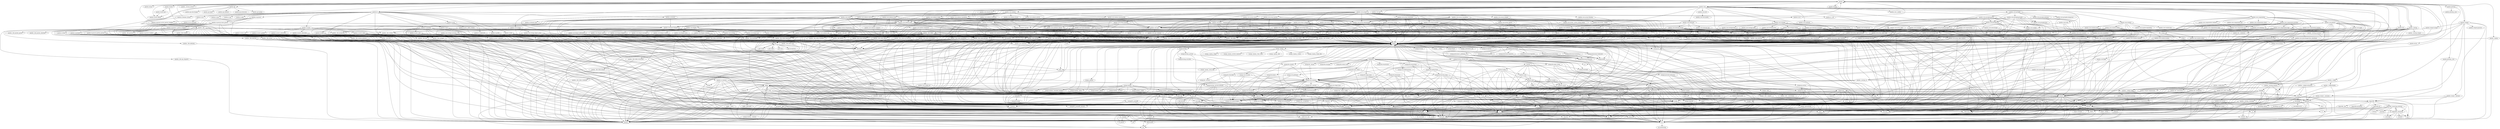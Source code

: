 digraph dependencies {
  "pandas" -> "pandas._config";
  "pandas._config" -> "pandas._config.localization";
  "pandas._config.localization" -> "re";
  "re" -> "enum";
  "enum" -> "builtins";
  "enum" -> "sys";
  "sys" -> "sys.monitoring";
  "re" -> "re._compiler";
  "re._compiler" -> "_sre";
  "re._compiler" -> "re._parser";
  "re" -> "re._parser";
  "re" -> "_sre";
  "re" -> "re._constants";
  "re" -> "functools";
  "re" -> "copyreg";
  "re" -> "re._casefix";
  "pandas._config.localization" -> "subprocess";
  "subprocess" -> "os";
  "os" -> "stat";
  "os" -> "abc";
  "os" -> "ntpath";
  "ntpath" -> "os";
  "ntpath" -> "genericpath";
  "genericpath" -> "os";
  "genericpath" -> "stat";
  "ntpath" -> "stat";
  "ntpath" -> "sys";
  "os" -> "sys";
  "subprocess" -> "threading";
  "threading" -> "os";
  "threading" -> "functools";
  "threading" -> "sys";
  "subprocess" -> "msvcrt";
  "subprocess" -> "time";
  "subprocess" -> "_winapi";
  "subprocess" -> "types";
  "subprocess" -> "errno";
  "subprocess" -> "contextlib";
  "contextlib" -> "collections.abc";
  "contextlib" -> "os";
  "contextlib" -> "abc";
  "contextlib" -> "sys";
  "subprocess" -> "signal";
  "signal" -> "_signal";
  "subprocess" -> "sys";
  "subprocess" -> "warnings";
  "warnings" -> "sys";
  "subprocess" -> "builtins";
  "subprocess" -> "io";
  "io" -> "_io";
  "io" -> "abc";
  "subprocess" -> "locale";
  "locale" -> "functools";
  "locale" -> "collections.abc";
  "locale" -> "re";
  "locale" -> "sys";
  "locale" -> "encodings";
  "encodings" -> "encodings.aliases";
  "encodings" -> "encodings.utf_8";
  "encodings.utf_8" -> "codecs";
  "codecs" -> "builtins";
  "codecs" -> "sys";
  "encodings" -> "codecs";
  "encodings" -> "encodings.cp1251";
  "encodings.cp1251" -> "codecs";
  "encodings" -> "sys";
  "pandas._config.localization" -> "locale";
  "pandas._config.localization" -> "platform";
  "platform" -> "os";
  "platform" -> "functools";
  "platform" -> "itertools";
  "platform" -> "collections";
  "collections" -> "collections.abc";
  "collections" -> "sys";
  "platform" -> "_wmi";
  "platform" -> "re";
  "platform" -> "sys";
  "pandas._config" -> "pandas._config.dates";
  "pandas._config.dates" -> "pandas._config.config";
  "pandas._config.config" -> "re";
  "pandas._config.config" -> "warnings";
  "pandas._config" -> "pandas._config.display";
  "pandas._config.display" -> "locale";
  "pandas._config.display" -> "pandas._config.config";
  "pandas._config.display" -> "sys";
  "pandas._config" -> "pandas._config.config";
  "pandas" -> "pandas.arrays";
  "pandas" -> "pandas.errors";
  "pandas.errors" -> "ctypes";
  "ctypes" -> "os";
  "ctypes" -> "sys";
  "ctypes" -> "ctypes._endian";
  "ctypes._endian" -> "sys";
  "ctypes" -> "ctypes.wintypes";
  "ctypes.wintypes" -> "ctypes";
  "ctypes" -> "types";
  "pandas" -> "pandas._libs";
  "pandas._libs" -> "pandas._libs.lib";
  "pandas._libs.lib" -> "collections.abc";
  "pandas._libs.lib" -> "builtins";
  "pandas._libs.lib" -> "numpy";
  "numpy" -> "numpy.ma";
  "numpy.ma" -> "numpy.ma.extras";
  "numpy.ma.extras" -> "itertools";
  "numpy.ma.extras" -> "warnings";
  "numpy.ma.extras" -> "numpy.ma.core";
  "numpy.ma.core" -> "numpy.core.umath";
  "numpy.core.umath" -> "numpy.core._multiarray_umath";
  "numpy.ma.core" -> "numpy.core.numerictypes";
  "numpy.core.numerictypes" -> "warnings";
  "numpy.core.numerictypes" -> "numbers";
  "numpy.ma.core" -> "textwrap";
  "textwrap" -> "re";
  "numpy.ma.core" -> "numpy";
  "numpy.ma.core" -> "operator";
  "numpy.ma.core" -> "re";
  "numpy.ma.core" -> "numpy.core.multiarray";
  "numpy.core.multiarray" -> "numpy.core._multiarray_umath";
  "numpy.core.multiarray" -> "functools";
  "numpy.core.multiarray" -> "numpy.core.overrides";
  "numpy.core.overrides" -> "os";
  "numpy.core.overrides" -> "functools";
  "numpy.core.overrides" -> "collections";
  "numpy.ma.core" -> "warnings";
  "numpy.ma.core" -> "builtins";
  "numpy.ma.core" -> "inspect";
  "inspect" -> "enum";
  "inspect" -> "linecache";
  "linecache" -> "os";
  "linecache" -> "functools";
  "linecache" -> "tokenize";
  "tokenize" -> "itertools";
  "tokenize" -> "functools";
  "tokenize" -> "collections";
  "tokenize" -> "re";
  "tokenize" -> "sys";
  "tokenize" -> "_tokenize";
  "linecache" -> "sys";
  "inspect" -> "os";
  "inspect" -> "dis";
  "dis" -> "io";
  "dis" -> "collections";
  "dis" -> "types";
  "dis" -> "sys";
  "inspect" -> "token";
  "inspect" -> "abc";
  "inspect" -> "tokenize";
  "inspect" -> "functools";
  "inspect" -> "itertools";
  "inspect" -> "collections";
  "inspect" -> "types";
  "inspect" -> "importlib";
  "importlib" -> "importlib.machinery";
  "importlib" -> "importlib.util";
  "importlib.util" -> "types";
  "importlib.util" -> "_imp";
  "importlib.util" -> "sys";
  "importlib" -> "warnings";
  "importlib" -> "_imp";
  "importlib" -> "sys";
  "importlib" -> "importlib._bootstrap_external";
  "importlib._bootstrap_external" -> "nt";
  "importlib._bootstrap_external" -> "sys";
  "importlib._bootstrap_external" -> "winreg";
  "importlib._bootstrap_external" -> "_imp";
  "importlib._bootstrap_external" -> "_io";
  "importlib._bootstrap_external" -> "_warnings";
  "importlib._bootstrap_external" -> "marshal";
  "importlib._bootstrap_external" -> "importlib._bootstrap";
  "importlib._bootstrap" -> "_weakref";
  "importlib._bootstrap" -> "_imp";
  "importlib._bootstrap" -> "_warnings";
  "importlib._bootstrap" -> "sys";
  "importlib._bootstrap" -> "importlib._bootstrap_external";
  "importlib._bootstrap" -> "_thread";
  "importlib" -> "importlib._bootstrap";
  "importlib" -> "importlib._abc";
  "importlib._abc" -> "importlib._bootstrap";
  "importlib._abc" -> "abc";
  "inspect" -> "ast";
  "ast" -> "re";
  "ast" -> "sys";
  "inspect" -> "re";
  "inspect" -> "sys";
  "inspect" -> "builtins";
  "numpy.ma.extras" -> "numpy";
  "numpy.ma" -> "numpy.ma.core";
  "numpy" -> "numpy.lib";
  "numpy.lib" -> "numpy.lib.ufunclike";
  "numpy.lib.ufunclike" -> "warnings";
  "numpy.lib.ufunclike" -> "functools";
  "numpy.lib.ufunclike" -> "numpy.core.numeric";
  "numpy.core.numeric" -> "numpy.core.overrides";
  "numpy.core.numeric" -> "functools";
  "numpy.core.numeric" -> "itertools";
  "numpy.core.numeric" -> "sys";
  "numpy.core.numeric" -> "numpy.core.numerictypes";
  "numpy.core.numeric" -> "numbers";
  "numpy.core.numeric" -> "numpy.core.umath";
  "numpy.core.numeric" -> "numpy";
  "numpy.core.numeric" -> "operator";
  "numpy.core.numeric" -> "numpy.core.fromnumeric";
  "numpy.core.fromnumeric" -> "numpy.core.overrides";
  "numpy.core.fromnumeric" -> "functools";
  "numpy.core.fromnumeric" -> "numpy.core.umath";
  "numpy.core.fromnumeric" -> "numpy.core.numerictypes";
  "numpy.core.fromnumeric" -> "numpy";
  "numpy.core.fromnumeric" -> "numpy.core.multiarray";
  "numpy.core.fromnumeric" -> "types";
  "numpy.core.fromnumeric" -> "warnings";
  "numpy.core.fromnumeric" -> "numpy.core._methods";
  "numpy.core._methods" -> "numpy.core._exceptions";
  "numpy.core._methods" -> "numpy.core.numerictypes";
  "numpy.core._methods" -> "numpy.core.multiarray";
  "numpy.core._methods" -> "warnings";
  "numpy.core._methods" -> "numpy.core.umath";
  "numpy.core._methods" -> "pickle";
  "pickle" -> "codecs";
  "pickle" -> "re";
  "pickle" -> "_compat_pickle";
  "pickle" -> "sys";
  "pickle" -> "io";
  "numpy.core.numeric" -> "warnings";
  "numpy.core.numeric" -> "numpy.core.multiarray";
  "numpy.core.numeric" -> "numpy.core.arrayprint";
  "numpy.core.arrayprint" -> "functools";
  "numpy.core.arrayprint" -> "numpy.core.numerictypes";
  "numpy.core.arrayprint" -> "numbers";
  "numpy.core.arrayprint" -> "numpy";
  "numpy.core.arrayprint" -> "operator";
  "numpy.core.arrayprint" -> "numpy.core.multiarray";
  "numpy.core.arrayprint" -> "contextlib";
  "numpy.core.arrayprint" -> "sys";
  "numpy.core.arrayprint" -> "warnings";
  "numpy.core.numeric" -> "numpy.core._asarray";
  "numpy.core.numeric" -> "builtins";
  "numpy.core.numeric" -> "numpy.core.shape_base";
  "numpy.core.shape_base" -> "numpy.core.numeric";
  "numpy.core.shape_base" -> "numpy.core.overrides";
  "numpy.core.shape_base" -> "functools";
  "numpy.core.shape_base" -> "itertools";
  "numpy.core.shape_base" -> "operator";
  "numpy.core.shape_base" -> "numpy.core.fromnumeric";
  "numpy.core.shape_base" -> "warnings";
  "numpy.core.numeric" -> "numpy.core._ufunc_config";
  "numpy.core._ufunc_config" -> "numpy.core.umath";
  "numpy.core._ufunc_config" -> "collections";
  "numpy.core._ufunc_config" -> "contextlib";
  "numpy.core._ufunc_config" -> "contextvars";
  "numpy.lib" -> "numpy.lib.polynomial";
  "numpy.lib.polynomial" -> "numpy.core.numeric";
  "numpy.lib.polynomial" -> "numpy.core.overrides";
  "numpy.lib.polynomial" -> "functools";
  "numpy.lib.polynomial" -> "re";
  "numpy.lib.polynomial" -> "warnings";
  "numpy.lib" -> "numpy.lib.mixins";
  "numpy.lib.mixins" -> "numpy.core.umath";
  "numpy.lib" -> "numpy.lib.format";
  "numpy.lib.format" -> "warnings";
  "numpy.lib.format" -> "pickle";
  "numpy.lib.format" -> "numpy";
  "numpy.lib" -> "numpy.lib.utils";
  "numpy.lib.utils" -> "os";
  "numpy.lib.utils" -> "platform";
  "numpy.lib.utils" -> "functools";
  "numpy.lib.utils" -> "textwrap";
  "numpy.lib.utils" -> "types";
  "numpy.lib.utils" -> "numpy";
  "numpy.lib.utils" -> "re";
  "numpy.lib.utils" -> "sys";
  "numpy.lib.utils" -> "warnings";
  "numpy.lib" -> "numpy.lib.arraypad";
  "numpy.lib.arraypad" -> "numpy";
  "numpy.lib" -> "numpy.lib.npyio";
  "numpy.lib.npyio" -> "os";
  "numpy.lib.npyio" -> "numpy.core.overrides";
  "numpy.lib.npyio" -> "functools";
  "numpy.lib.npyio" -> "itertools";
  "numpy.lib.npyio" -> "numpy";
  "numpy.lib.npyio" -> "operator";
  "numpy.lib.npyio" -> "re";
  "numpy.lib.npyio" -> "weakref";
  "weakref" -> "collections.abc";
  "weakref" -> "itertools";
  "weakref" -> "sys";
  "numpy.lib.npyio" -> "contextlib";
  "numpy.lib.npyio" -> "numpy.lib.format";
  "numpy.lib.npyio" -> "warnings";
  "numpy.lib.npyio" -> "pickle";
  "numpy.lib" -> "numpy.lib._datasource";
  "numpy.lib._datasource" -> "os";
  "numpy.lib._datasource" -> "io";
  "numpy.lib" -> "numpy.lib._iotools";
  "numpy.lib._iotools" -> "numpy.core.numeric";
  "numpy.lib._iotools" -> "numpy";
  "numpy.lib" -> "numpy.lib._version";
  "numpy.lib._version" -> "re";
  "numpy.lib" -> "numpy.lib.index_tricks";
  "numpy.lib.index_tricks" -> "numpy.core.numeric";
  "numpy.lib.index_tricks" -> "numpy.matrixlib";
  "numpy.matrixlib" -> "numpy.matrixlib.defmatrix";
  "numpy.matrixlib.defmatrix" -> "ast";
  "numpy.matrixlib.defmatrix" -> "warnings";
  "numpy.matrixlib.defmatrix" -> "numpy.core.numeric";
  "numpy.matrixlib.defmatrix" -> "sys";
  "numpy.lib.index_tricks" -> "numpy.core.overrides";
  "numpy.lib.index_tricks" -> "functools";
  "numpy.lib.index_tricks" -> "numpy";
  "numpy.lib.index_tricks" -> "sys";
  "numpy.lib.index_tricks" -> "warnings";
  "numpy.lib.index_tricks" -> "math";
  "numpy.lib" -> "numpy.lib.arraysetops";
  "numpy.lib.arraysetops" -> "numpy.core.overrides";
  "numpy.lib.arraysetops" -> "functools";
  "numpy.lib.arraysetops" -> "numpy";
  "numpy.lib" -> "numpy.lib.scimath";
  "numpy.lib.scimath" -> "numpy.core.numeric";
  "numpy.lib.scimath" -> "numpy.core.numerictypes";
  "numpy.lib" -> "numpy.lib.arrayterator";
  "numpy.lib" -> "numpy.lib.shape_base";
  "numpy.lib.shape_base" -> "numpy.core.overrides";
  "numpy.lib.shape_base" -> "functools";
  "numpy.lib.shape_base" -> "numpy.core.numeric";
  "numpy.lib" -> "numpy.lib.function_base";
  "numpy.lib.function_base" -> "numpy.core.numeric";
  "numpy.lib.function_base" -> "numpy.core.overrides";
  "numpy.lib.function_base" -> "functools";
  "numpy.lib.function_base" -> "collections";
  "numpy.lib.function_base" -> "numpy";
  "numpy.lib.function_base" -> "re";
  "numpy.lib.function_base" -> "sys";
  "numpy.lib.function_base" -> "warnings";
  "numpy.lib.function_base" -> "builtins";
  "numpy.lib" -> "numpy.lib.type_check";
  "numpy.lib.type_check" -> "numpy.core.overrides";
  "numpy.lib.type_check" -> "functools";
  "numpy.lib.type_check" -> "numpy.core.numeric";
  "numpy.lib.type_check" -> "numpy.core.getlimits";
  "numpy.core.getlimits" -> "warnings";
  "numpy.core.getlimits" -> "numpy.core.numeric";
  "numpy.core.getlimits" -> "numpy.core.numerictypes";
  "numpy.lib" -> "numpy.lib.histograms";
  "numpy.lib.histograms" -> "numpy.core.overrides";
  "numpy.lib.histograms" -> "functools";
  "numpy.lib.histograms" -> "numpy";
  "numpy.lib.histograms" -> "operator";
  "numpy.lib.histograms" -> "contextlib";
  "numpy.lib.histograms" -> "warnings";
  "numpy.lib" -> "numpy.lib.twodim_base";
  "numpy.lib.twodim_base" -> "operator";
  "numpy.lib.twodim_base" -> "functools";
  "numpy.lib.twodim_base" -> "numpy.core.overrides";
  "numpy.lib" -> "numpy.lib.nanfunctions";
  "numpy.lib.nanfunctions" -> "numpy.core.overrides";
  "numpy.lib.nanfunctions" -> "functools";
  "numpy.lib.nanfunctions" -> "numpy";
  "numpy.lib.nanfunctions" -> "warnings";
  "numpy.lib.nanfunctions" -> "numpy.lib.function_base";
  "numpy.lib" -> "numpy.lib.stride_tricks";
  "numpy.lib.stride_tricks" -> "numpy";
  "numpy" -> "numpy.version";
  "numpy" -> "numpy.polynomial";
  "numpy.polynomial" -> "numpy.polynomial.chebyshev";
  "numpy.polynomial.chebyshev" -> "numpy.linalg";
  "numpy.linalg" -> "numpy.linalg.linalg";
  "numpy.linalg.linalg" -> "numpy.core.overrides";
  "numpy.linalg.linalg" -> "functools";
  "numpy.linalg.linalg" -> "operator";
  "numpy.linalg.linalg" -> "numpy.linalg._umath_linalg";
  "numpy.linalg.linalg" -> "warnings";
  "numpy.linalg" -> "numpy.linalg._umath_linalg";
  "numpy.polynomial.chebyshev" -> "numpy.polynomial.polyutils";
  "numpy.polynomial.polyutils" -> "operator";
  "numpy.polynomial.polyutils" -> "functools";
  "numpy.polynomial.polyutils" -> "warnings";
  "numpy.polynomial.polyutils" -> "numpy";
  "numpy.polynomial.chebyshev" -> "numpy";
  "numpy.polynomial" -> "numpy.polynomial.hermite";
  "numpy.polynomial.hermite" -> "numpy.linalg";
  "numpy.polynomial.hermite" -> "numpy.polynomial.polyutils";
  "numpy.polynomial.hermite" -> "numpy";
  "numpy.polynomial" -> "numpy.polynomial._polybase";
  "numpy.polynomial._polybase" -> "os";
  "numpy.polynomial._polybase" -> "abc";
  "numpy.polynomial._polybase" -> "numbers";
  "numpy.polynomial._polybase" -> "numpy";
  "numpy.polynomial._polybase" -> "numpy.polynomial.polyutils";
  "numpy.polynomial" -> "numpy.polynomial.laguerre";
  "numpy.polynomial.laguerre" -> "numpy.linalg";
  "numpy.polynomial.laguerre" -> "numpy.polynomial.polyutils";
  "numpy.polynomial.laguerre" -> "numpy";
  "numpy.polynomial" -> "numpy.polynomial.polynomial";
  "numpy.polynomial.polynomial" -> "numpy.linalg";
  "numpy.polynomial.polynomial" -> "numpy.polynomial.polyutils";
  "numpy.polynomial.polynomial" -> "numpy";
  "numpy.polynomial" -> "numpy.polynomial.hermite_e";
  "numpy.polynomial.hermite_e" -> "numpy.linalg";
  "numpy.polynomial.hermite_e" -> "numpy.polynomial.polyutils";
  "numpy.polynomial.hermite_e" -> "numpy";
  "numpy.polynomial" -> "numpy.polynomial.legendre";
  "numpy.polynomial.legendre" -> "numpy.linalg";
  "numpy.polynomial.legendre" -> "numpy.polynomial.polyutils";
  "numpy.polynomial.legendre" -> "numpy";
  "numpy.polynomial" -> "numpy.polynomial.polyutils";
  "numpy" -> "numpy.core.defchararray";
  "numpy.core.defchararray" -> "numpy.core.overrides";
  "numpy.core.defchararray" -> "functools";
  "numpy.core.defchararray" -> "numpy";
  "numpy" -> "numpy._utils";
  "numpy._utils" -> "numpy._utils._inspect";
  "numpy._utils._inspect" -> "types";
  "numpy._utils" -> "numpy._utils._convertions";
  "numpy" -> "numpy.core.records";
  "numpy.core.records" -> "warnings";
  "numpy.core.records" -> "numpy.core.numeric";
  "numpy.core.records" -> "numpy.core.numerictypes";
  "numpy" -> "numpy.__config__";
  "numpy" -> "numpy.compat";
  "numpy.compat" -> "numpy._utils._inspect";
  "numpy.compat" -> "numpy.compat.py3k";
  "numpy.compat.py3k" -> "os";
  "numpy.compat.py3k" -> "sys";
  "numpy.compat.py3k" -> "io";
  "numpy.compat.py3k" -> "pickle";
  "numpy.compat" -> "pickle";
  "numpy" -> "numpy.dtypes";
  "numpy" -> "numpy._pytesttester";
  "numpy._pytesttester" -> "os";
  "numpy._pytesttester" -> "sys";
  "numpy" -> "numpy._distributor_init";
  "numpy" -> "builtins";
  "numpy" -> "numpy.ctypeslib";
  "numpy.ctypeslib" -> "os";
  "numpy.ctypeslib" -> "ctypes";
  "numpy" -> "numpy.matrixlib";
  "numpy" -> "numpy.linalg";
  "numpy" -> "numpy.testing";
  "numpy.testing" -> "numpy.testing._private";
  "numpy.testing._private" -> "numpy.testing._private.utils";
  "numpy.testing._private.utils" -> "os";
  "numpy.testing._private.utils" -> "sysconfig";
  "sysconfig" -> "os";
  "sysconfig" -> "threading";
  "sysconfig" -> "sys";
  "numpy.testing._private.utils" -> "unittest";
  "unittest" -> "unittest.suite";
  "unittest.suite" -> "unittest.util";
  "unittest.suite" -> "unittest.case";
  "unittest.case" -> "time";
  "unittest.case" -> "functools";
  "unittest.case" -> "pprint";
  "pprint" -> "sys";
  "pprint" -> "collections";
  "pprint" -> "dataclasses";
  "dataclasses" -> "copy";
  "dataclasses" -> "abc";
  "dataclasses" -> "functools";
  "dataclasses" -> "itertools";
  "dataclasses" -> "types";
  "dataclasses" -> "re";
  "dataclasses" -> "sys";
  "dataclasses" -> "_thread";
  "dataclasses" -> "keyword";
  "dataclasses" -> "inspect";
  "pprint" -> "re";
  "pprint" -> "types";
  "unittest.case" -> "collections";
  "unittest.case" -> "difflib";
  "unittest.case" -> "types";
  "unittest.case" -> "re";
  "unittest.case" -> "contextlib";
  "unittest.case" -> "unittest.result";
  "unittest.result" -> "io";
  "unittest.result" -> "unittest.util";
  "unittest.result" -> "traceback";
  "traceback" -> "linecache";
  "traceback" -> "itertools";
  "traceback" -> "collections";
  "traceback" -> "textwrap";
  "traceback" -> "sys";
  "unittest.result" -> "sys";
  "unittest.case" -> "sys";
  "unittest.case" -> "warnings";
  "unittest.case" -> "traceback";
  "unittest.suite" -> "sys";
  "unittest" -> "unittest.util";
  "unittest" -> "unittest.signals";
  "unittest.signals" -> "weakref";
  "unittest.signals" -> "signal";
  "unittest" -> "unittest.runner";
  "unittest.runner" -> "time";
  "unittest.runner" -> "warnings";
  "unittest.runner" -> "unittest.result";
  "unittest.runner" -> "sys";
  "unittest" -> "unittest.loader";
  "unittest.loader" -> "os";
  "unittest.loader" -> "unittest.suite";
  "unittest.loader" -> "unittest.util";
  "unittest.loader" -> "functools";
  "unittest.loader" -> "types";
  "unittest.loader" -> "re";
  "unittest.loader" -> "sys";
  "unittest.loader" -> "unittest.case";
  "unittest.loader" -> "traceback";
  "unittest" -> "unittest.result";
  "unittest" -> "unittest.case";
  "numpy.testing._private.utils" -> "gc";
  "numpy.testing._private.utils" -> "platform";
  "numpy.testing._private.utils" -> "pprint";
  "numpy.testing._private.utils" -> "numpy";
  "numpy.testing._private.utils" -> "operator";
  "numpy.testing._private.utils" -> "re";
  "numpy.testing._private.utils" -> "contextlib";
  "numpy.testing._private.utils" -> "sys";
  "numpy.testing._private.utils" -> "warnings";
  "numpy.testing._private.utils" -> "shutil";
  "shutil" -> "os";
  "shutil" -> "nt";
  "shutil" -> "_winapi";
  "shutil" -> "collections";
  "shutil" -> "stat";
  "shutil" -> "errno";
  "shutil" -> "fnmatch";
  "fnmatch" -> "os";
  "fnmatch" -> "functools";
  "fnmatch" -> "posixpath";
  "posixpath" -> "os";
  "posixpath" -> "genericpath";
  "posixpath" -> "stat";
  "posixpath" -> "sys";
  "fnmatch" -> "re";
  "shutil" -> "sys";
  "shutil" -> "warnings";
  "numpy.testing._private" -> "numpy.testing._private.extbuild";
  "numpy.testing._private.extbuild" -> "os";
  "numpy.testing._private.extbuild" -> "sysconfig";
  "numpy.testing._private.extbuild" -> "textwrap";
  "numpy.testing._private.extbuild" -> "sys";
  "numpy.testing._private.extbuild" -> "subprocess";
  "numpy.testing._private.extbuild" -> "pathlib";
  "pathlib" -> "os";
  "pathlib" -> "functools";
  "pathlib" -> "posixpath";
  "pathlib" -> "re";
  "pathlib" -> "fnmatch";
  "pathlib" -> "sys";
  "pathlib" -> "warnings";
  "pathlib" -> "io";
  "pathlib" -> "ntpath";
  "numpy.testing" -> "numpy.testing.overrides";
  "numpy.testing.overrides" -> "numpy.core.umath";
  "numpy.testing" -> "numpy.testing._private.extbuild";
  "numpy" -> "numpy.exceptions";
  "numpy" -> "numpy.lib.scimath";
  "numpy" -> "numpy._globals";
  "numpy._globals" -> "enum";
  "numpy" -> "numpy.fft";
  "numpy.fft" -> "numpy.fft.helper";
  "numpy.fft" -> "numpy.fft._pocketfft";
  "numpy.fft._pocketfft" -> "numpy.core.overrides";
  "numpy.fft._pocketfft" -> "functools";
  "numpy.fft._pocketfft" -> "numpy.fft._pocketfft_internal";
  "numpy.fft" -> "numpy.fft._pocketfft_internal";
  "numpy" -> "numpy._typing";
  "numpy._typing" -> "numpy._typing._char_codes";
  "numpy._typing" -> "numpy._typing._scalars";
  "numpy._typing._scalars" -> "numpy";
  "numpy._typing" -> "numpy._typing._array_like";
  "numpy._typing._array_like" -> "sys";
  "numpy._typing" -> "numpy._typing._nbit";
  "numpy._typing" -> "numpy._typing._dtype_like";
  "numpy._typing._dtype_like" -> "numpy";
  "numpy._typing" -> "numpy._typing._shape";
  "numpy._typing" -> "numpy._typing._nested_sequence";
  "numpy" -> "numpy.random";
  "numpy.random" -> "numpy.random.bit_generator";
  "numpy.random.bit_generator" -> "abc";
  "numpy.random.bit_generator" -> "numpy";
  "numpy.random.bit_generator" -> "re";
  "numpy.random.bit_generator" -> "sys";
  "numpy.random.bit_generator" -> "builtins";
  "numpy.random" -> "numpy.random._philox";
  "numpy.random._philox" -> "builtins";
  "numpy.random._philox" -> "numpy";
  "numpy.random" -> "numpy.random._generator";
  "numpy.random._generator" -> "operator";
  "numpy.random._generator" -> "warnings";
  "numpy.random._generator" -> "builtins";
  "numpy.random._generator" -> "numpy";
  "numpy.random" -> "numpy.random._pcg64";
  "numpy.random._pcg64" -> "builtins";
  "numpy.random._pcg64" -> "numpy";
  "numpy.random" -> "numpy.random._pickle";
  "numpy.random" -> "numpy.random.mtrand";
  "numpy.random.mtrand" -> "operator";
  "numpy.random.mtrand" -> "warnings";
  "numpy.random.mtrand" -> "builtins";
  "numpy.random.mtrand" -> "numpy";
  "numpy.random" -> "numpy.random._bounded_integers";
  "numpy.random._bounded_integers" -> "builtins";
  "numpy.random._bounded_integers" -> "numpy";
  "numpy.random" -> "numpy.random._sfc64";
  "numpy.random._sfc64" -> "builtins";
  "numpy.random._sfc64" -> "numpy";
  "numpy.random" -> "numpy.random._mt19937";
  "numpy.random._mt19937" -> "operator";
  "numpy.random._mt19937" -> "builtins";
  "numpy.random._mt19937" -> "numpy";
  "numpy.random" -> "numpy.random._common";
  "numpy.random._common" -> "sys";
  "numpy.random._common" -> "builtins";
  "numpy.random._common" -> "numpy";
  "pandas._libs" -> "pandas._libs.json";
  "pandas._libs" -> "pandas._libs.testing";
  "pandas._libs.testing" -> "cmath";
  "pandas._libs.testing" -> "numpy";
  "pandas._libs.testing" -> "builtins";
  "pandas._libs.testing" -> "warnings";
  "pandas._libs.testing" -> "math";
  "pandas._libs" -> "pandas._libs.tslibs";
  "pandas._libs.tslibs" -> "pandas._libs.tslibs.dtypes";
  "pandas._libs.tslibs.dtypes" -> "builtins";
  "pandas._libs.tslibs" -> "pandas._libs.tslibs.nattype";
  "pandas._libs.tslibs.nattype" -> "builtins";
  "pandas._libs.tslibs.nattype" -> "numpy";
  "pandas._libs.tslibs" -> "pandas._libs.tslibs.parsing";
  "pandas._libs.tslibs.parsing" -> "time";
  "pandas._libs.tslibs.parsing" -> "numpy";
  "pandas._libs.tslibs.parsing" -> "re";
  "pandas._libs.tslibs.parsing" -> "warnings";
  "pandas._libs.tslibs.parsing" -> "builtins";
  "pandas._libs.tslibs" -> "pandas._libs.tslibs.strptime";
  "pandas._libs.tslibs.strptime" -> "re";
  "pandas._libs.tslibs.strptime" -> "builtins";
  "pandas._libs.tslibs.strptime" -> "pytz";
  "pytz" -> "os";
  "pytz" -> "pytz.tzinfo";
  "pytz.tzinfo" -> "pytz";
  "pytz" -> "datetime";
  "pytz" -> "pytz.tzfile";
  "pytz" -> "pytz.lazy";
  "pytz" -> "pytz.exceptions";
  "pytz" -> "sys";
  "pandas._libs.tslibs.strptime" -> "numpy";
  "pandas._libs.tslibs" -> "pandas._libs.tslibs.period";
  "pandas._libs.tslibs.period" -> "re";
  "pandas._libs.tslibs.period" -> "builtins";
  "pandas._libs.tslibs.period" -> "numpy";
  "pandas._libs.tslibs" -> "pandas._libs.tslibs.fields";
  "pandas._libs.tslibs.fields" -> "builtins";
  "pandas._libs.tslibs.fields" -> "numpy";
  "pandas._libs.tslibs" -> "pandas._libs.tslibs.timedeltas";
  "pandas._libs.tslibs.timedeltas" -> "warnings";
  "pandas._libs.tslibs.timedeltas" -> "builtins";
  "pandas._libs.tslibs.timedeltas" -> "collections";
  "pandas._libs.tslibs.timedeltas" -> "numpy";
  "pandas._libs.tslibs" -> "pandas._libs.tslibs.offsets";
  "pandas._libs.tslibs.offsets" -> "re";
  "pandas._libs.tslibs.offsets" -> "builtins";
  "pandas._libs.tslibs.offsets" -> "time";
  "pandas._libs.tslibs.offsets" -> "numpy";
  "pandas._libs.tslibs" -> "pandas._libs.tslibs.ccalendar";
  "pandas._libs.tslibs.ccalendar" -> "builtins";
  "pandas._libs.tslibs" -> "pandas._libs.tslibs.np_datetime";
  "pandas._libs.tslibs.np_datetime" -> "operator";
  "pandas._libs.tslibs.np_datetime" -> "builtins";
  "pandas._libs.tslibs.np_datetime" -> "numpy";
  "pandas._libs.tslibs" -> "pandas._libs.tslibs.timezones";
  "pandas._libs.tslibs.timezones" -> "builtins";
  "pandas._libs.tslibs.timezones" -> "zoneinfo";
  "zoneinfo" -> "zoneinfo._tzpath";
  "zoneinfo._tzpath" -> "os";
  "zoneinfo._tzpath" -> "sysconfig";
  "zoneinfo" -> "zoneinfo._common";
  "zoneinfo._common" -> "struct";
  "pandas._libs.tslibs.timezones" -> "pytz";
  "pandas._libs.tslibs.timezones" -> "numpy";
  "pandas._libs.tslibs" -> "pandas._libs.tslibs.base";
  "pandas._libs.tslibs.base" -> "builtins";
  "pandas._libs.tslibs" -> "pandas._libs.tslibs.timestamps";
  "pandas._libs.tslibs.timestamps" -> "warnings";
  "pandas._libs.tslibs.timestamps" -> "builtins";
  "pandas._libs.tslibs.timestamps" -> "datetime";
  "pandas._libs.tslibs.timestamps" -> "numpy";
  "pandas._libs.tslibs" -> "pandas._libs.tslibs.conversion";
  "pandas._libs.tslibs.conversion" -> "builtins";
  "pandas._libs.tslibs.conversion" -> "numpy";
  "pandas._libs.tslibs" -> "pandas._libs.tslibs.tzconversion";
  "pandas._libs.tslibs.tzconversion" -> "builtins";
  "pandas._libs.tslibs.tzconversion" -> "pytz";
  "pandas._libs.tslibs.tzconversion" -> "numpy";
  "pandas._libs.tslibs" -> "pandas._libs.tslibs.vectorized";
  "pandas._libs.tslibs.vectorized" -> "builtins";
  "pandas._libs" -> "pandas._libs.index";
  "pandas._libs.index" -> "builtins";
  "pandas._libs.index" -> "numpy";
  "pandas._libs.index" -> "pandas._libs.hashtable";
  "pandas._libs.hashtable" -> "builtins";
  "pandas._libs.hashtable" -> "numpy";
  "pandas._libs.index" -> "pandas._libs.algos";
  "pandas._libs.algos" -> "builtins";
  "pandas._libs.algos" -> "numpy";
  "pandas._libs" -> "pandas._libs.groupby";
  "pandas._libs.groupby" -> "builtins";
  "pandas._libs.groupby" -> "numpy";
  "pandas._libs" -> "pandas._libs.parsers";
  "pandas._libs.parsers" -> "pandas._libs.lib";
  "pandas._libs.parsers" -> "time";
  "pandas._libs.parsers" -> "numpy";
  "pandas._libs.parsers" -> "sys";
  "pandas._libs.parsers" -> "warnings";
  "pandas._libs.parsers" -> "builtins";
  "pandas._libs" -> "pandas._libs.pandas_parser";
  "pandas._libs" -> "pandas._libs.window";
  "pandas._libs.window" -> "pandas._libs.window.aggregations";
  "pandas._libs.window.aggregations" -> "builtins";
  "pandas._libs.window.aggregations" -> "numpy";
  "pandas._libs.window" -> "pandas._libs.window.indexers";
  "pandas._libs.window.indexers" -> "builtins";
  "pandas._libs.window.indexers" -> "numpy";
  "pandas._libs" -> "pandas._libs.pandas_datetime";
  "pandas._libs" -> "pandas._libs.properties";
  "pandas._libs.properties" -> "builtins";
  "pandas._libs" -> "pandas._libs.interval";
  "pandas._libs.interval" -> "builtins";
  "pandas._libs.interval" -> "numbers";
  "pandas._libs.interval" -> "numpy";
  "pandas._libs" -> "pandas._libs.internals";
  "pandas._libs.internals" -> "weakref";
  "pandas._libs.internals" -> "builtins";
  "pandas._libs.internals" -> "numpy";
  "pandas._libs" -> "pandas._libs.indexing";
  "pandas._libs.indexing" -> "builtins";
  "pandas._libs" -> "pandas";
  "pandas._libs" -> "pandas._libs.arrays";
  "pandas._libs.arrays" -> "builtins";
  "pandas._libs.arrays" -> "numpy";
  "pandas._libs" -> "pandas._libs.ops_dispatch";
  "pandas._libs.ops_dispatch" -> "builtins";
  "pandas._libs" -> "pandas._libs.join";
  "pandas._libs.join" -> "builtins";
  "pandas._libs.join" -> "numpy";
  "pandas._libs" -> "pandas._libs.sparse";
  "pandas._libs.sparse" -> "builtins";
  "pandas._libs.sparse" -> "numpy";
  "pandas._libs" -> "pandas._libs.missing";
  "pandas._libs.missing" -> "builtins";
  "pandas._libs.missing" -> "numbers";
  "pandas._libs.missing" -> "numpy";
  "pandas._libs" -> "pandas._libs.reshape";
  "pandas._libs.reshape" -> "builtins";
  "pandas._libs.reshape" -> "numpy";
  "pandas._libs" -> "pandas._libs.ops";
  "pandas._libs.ops" -> "operator";
  "pandas._libs.ops" -> "builtins";
  "pandas._libs.ops" -> "numpy";
  "pandas._libs" -> "pandas._libs.algos";
  "pandas._libs" -> "pandas._libs.hashtable";
  "pandas._libs" -> "pandas._libs.writers";
  "pandas._libs.writers" -> "builtins";
  "pandas._libs.writers" -> "numpy";
  "pandas._libs" -> "pandas._libs.tslib";
  "pandas._libs.tslib" -> "warnings";
  "pandas._libs.tslib" -> "builtins";
  "pandas._libs.tslib" -> "numpy";
  "pandas" -> "pandas._typing";
  "pandas._typing" -> "sys";
  "pandas._typing" -> "numpy";
  "pandas" -> "pandas._version_meson";
  "pandas" -> "pandas.tseries.offsets";
  "pandas" -> "pandas.tseries";
  "pandas.tseries" -> "pandas.tseries.frequencies";
  "pandas.tseries.frequencies" -> "pandas._libs.lib";
  "pandas.tseries.frequencies" -> "numpy";
  "pandas.tseries" -> "pandas.tseries.offsets";
  "pandas.tseries" -> "pandas.tseries.api";
  "pandas.tseries.api" -> "pandas.tseries.offsets";
  "pandas" -> "pandas.io";
  "pandas.io" -> "pandas.io.html";
  "pandas.io.html" -> "pandas._libs.lib";
  "pandas.io.html" -> "numbers";
  "pandas.io.html" -> "collections.abc";
  "pandas.io.html" -> "re";
  "pandas.io.html" -> "warnings";
  "pandas.io" -> "pandas.io.clipboards";
  "pandas.io.clipboards" -> "warnings";
  "pandas.io.clipboards" -> "pandas._libs.lib";
  "pandas.io" -> "pandas.io.parsers";
  "pandas.io.parsers" -> "pandas.io.parsers.arrow_parser_wrapper";
  "pandas.io.parsers.arrow_parser_wrapper" -> "pandas";
  "pandas.io.parsers.arrow_parser_wrapper" -> "pandas._libs.lib";
  "pandas.io.parsers" -> "pandas.io.parsers.c_parser_wrapper";
  "pandas.io.parsers.c_parser_wrapper" -> "warnings";
  "pandas.io.parsers.c_parser_wrapper" -> "pandas._libs.parsers";
  "pandas.io.parsers.c_parser_wrapper" -> "pandas._libs.lib";
  "pandas.io.parsers.c_parser_wrapper" -> "numpy";
  "pandas.io.parsers" -> "pandas.io.parsers.base_parser";
  "pandas.io.parsers.base_parser" -> "pandas._libs.tslibs.parsing";
  "pandas.io.parsers.base_parser" -> "pandas.core.algorithms";
  "pandas.core.algorithms" -> "pandas._libs.lib";
  "pandas.core.algorithms" -> "numpy";
  "pandas.core.algorithms" -> "operator";
  "pandas.core.algorithms" -> "pandas._libs.algos";
  "pandas.core.algorithms" -> "pandas._libs.hashtable";
  "pandas.core.algorithms" -> "warnings";
  "pandas.io.parsers.base_parser" -> "pandas._libs.parsers";
  "pandas.io.parsers.base_parser" -> "datetime";
  "pandas.io.parsers.base_parser" -> "pandas._libs.lib";
  "pandas.io.parsers.base_parser" -> "csv";
  "csv" -> "re";
  "csv" -> "types";
  "pandas.io.parsers.base_parser" -> "itertools";
  "pandas.io.parsers.base_parser" -> "pandas.core.tools.datetimes";
  "pandas.core.tools.datetimes" -> "pandas._libs.tslibs.parsing";
  "pandas.core.tools.datetimes" -> "pandas.core.algorithms";
  "pandas.core.tools.datetimes" -> "pandas._libs.lib";
  "pandas.core.tools.datetimes" -> "numpy";
  "pandas.core.tools.datetimes" -> "collections.abc";
  "pandas.core.tools.datetimes" -> "pandas._libs.tslibs.timezones";
  "pandas.core.tools.datetimes" -> "warnings";
  "pandas.core.tools.datetimes" -> "pandas._libs.tslib";
  "pandas.io.parsers.base_parser" -> "pandas._libs.ops";
  "pandas.io.parsers.base_parser" -> "numpy";
  "pandas.io.parsers.base_parser" -> "warnings";
  "pandas.io.parsers" -> "pandas.io.parsers.python_parser";
  "pandas.io.parsers.python_parser" -> "pandas._libs.lib";
  "pandas.io.parsers.python_parser" -> "csv";
  "pandas.io.parsers.python_parser" -> "numpy";
  "pandas.io.parsers.python_parser" -> "collections.abc";
  "pandas.io.parsers.python_parser" -> "re";
  "pandas.io.parsers.python_parser" -> "sys";
  "pandas.io.parsers" -> "pandas.io.parsers.readers";
  "pandas.io.parsers.readers" -> "pandas._libs.lib";
  "pandas.io.parsers.readers" -> "csv";
  "pandas.io.parsers.readers" -> "numpy";
  "pandas.io.parsers.readers" -> "collections.abc";
  "pandas.io.parsers.readers" -> "sys";
  "pandas.io.parsers.readers" -> "warnings";
  "pandas.io" -> "pandas.io.api";
  "pandas.io" -> "pandas.io.gbq";
  "pandas.io" -> "pandas.io.parquet";
  "pandas.io.parquet" -> "os";
  "pandas.io.parquet" -> "pandas._libs.lib";
  "pandas.io.parquet" -> "json";
  "json" -> "json.decoder";
  "json.decoder" -> "re";
  "json.decoder" -> "json.scanner";
  "json.scanner" -> "re";
  "json" -> "json.scanner";
  "json" -> "json.encoder";
  "json.encoder" -> "re";
  "json" -> "codecs";
  "pandas.io.parquet" -> "pandas";
  "pandas.io.parquet" -> "warnings";
  "pandas.io.parquet" -> "io";
  "pandas.io" -> "pandas.io.common";
  "pandas.io.common" -> "os";
  "pandas.io.common" -> "codecs";
  "pandas.io.common" -> "functools";
  "pandas.io.common" -> "tarfile";
  "tarfile" -> "os";
  "tarfile" -> "copy";
  "tarfile" -> "time";
  "tarfile" -> "stat";
  "tarfile" -> "re";
  "tarfile" -> "struct";
  "tarfile" -> "sys";
  "tarfile" -> "warnings";
  "tarfile" -> "io";
  "tarfile" -> "shutil";
  "pandas.io.common" -> "dataclasses";
  "pandas.io.common" -> "zipfile";
  "zipfile" -> "os";
  "zipfile" -> "zipfile._path";
  "zipfile._path" -> "itertools";
  "zipfile._path" -> "posixpath";
  "zipfile._path" -> "zipfile";
  "zipfile._path" -> "re";
  "zipfile._path" -> "contextlib";
  "zipfile._path" -> "zipfile._path.glob";
  "zipfile._path.glob" -> "re";
  "zipfile._path" -> "io";
  "zipfile._path" -> "pathlib";
  "zipfile" -> "lzma";
  "lzma" -> "os";
  "lzma" -> "builtins";
  "lzma" -> "io";
  "lzma" -> "_compression";
  "_compression" -> "io";
  "_compression" -> "sys";
  "zipfile" -> "threading";
  "zipfile" -> "bz2";
  "bz2" -> "os";
  "bz2" -> "io";
  "bz2" -> "_compression";
  "zipfile" -> "time";
  "zipfile" -> "stat";
  "zipfile" -> "zipfile.__main__";
  "zipfile.__main__" -> "os";
  "zipfile.__main__" -> "sys";
  "zipfile" -> "importlib";
  "zipfile" -> "struct";
  "zipfile" -> "zlib";
  "zipfile" -> "sys";
  "zipfile" -> "binascii";
  "zipfile" -> "io";
  "zipfile" -> "shutil";
  "pandas.io.common" -> "re";
  "pandas.io.common" -> "mmap";
  "pandas.io.common" -> "gzip";
  "gzip" -> "os";
  "gzip" -> "time";
  "gzip" -> "sys";
  "gzip" -> "struct";
  "gzip" -> "_compression";
  "gzip" -> "zlib";
  "gzip" -> "builtins";
  "gzip" -> "io";
  "pandas.io.common" -> "warnings";
  "pandas.io" -> "pandas.io.excel";
  "pandas.io.excel" -> "pandas.io.excel._util";
  "pandas.io.excel" -> "pandas.io.excel._xlsxwriter";
  "pandas.io.excel._xlsxwriter" -> "pandas._libs.json";
  "pandas.io.excel" -> "pandas.io.excel._odfreader";
  "pandas.io.excel._odfreader" -> "pandas";
  "pandas.io.excel._odfreader" -> "numpy";
  "pandas.io.excel" -> "pandas.io.excel._openpyxl";
  "pandas.io.excel._openpyxl" -> "mmap";
  "pandas.io.excel._openpyxl" -> "numpy";
  "pandas.io.excel" -> "pandas.io.excel._xlrd";
  "pandas.io.excel._xlrd" -> "numpy";
  "pandas.io.excel" -> "pandas.io.excel._pyxlsb";
  "pandas.io.excel" -> "pandas.io.excel._base";
  "pandas.io.excel._base" -> "os";
  "pandas.io.excel._base" -> "datetime";
  "pandas.io.excel._base" -> "pandas._libs.lib";
  "pandas.io.excel._base" -> "abc";
  "pandas.io.excel._base" -> "zipfile";
  "pandas.io.excel._base" -> "warnings";
  "pandas.io.excel._base" -> "pandas._config.config";
  "pandas.io.excel" -> "pandas.io.excel._odswriter";
  "pandas.io.excel._odswriter" -> "datetime";
  "pandas.io.excel._odswriter" -> "pandas._libs.json";
  "pandas.io" -> "pandas.io.pytables";
  "pandas.io.pytables" -> "os";
  "pandas.io.pytables" -> "copy";
  "pandas.io.pytables" -> "pandas._libs.lib";
  "pandas.io.pytables" -> "itertools";
  "pandas.io.pytables" -> "pandas.core.common";
  "pandas.core.common" -> "pandas._libs.lib";
  "pandas.core.common" -> "numpy";
  "pandas.core.common" -> "collections.abc";
  "pandas.core.common" -> "contextlib";
  "pandas.core.common" -> "warnings";
  "pandas.core.common" -> "builtins";
  "pandas.core.common" -> "inspect";
  "pandas.io.pytables" -> "numpy";
  "pandas.io.pytables" -> "re";
  "pandas.io.pytables" -> "pandas._libs.tslibs.timezones";
  "pandas.io.pytables" -> "pandas._libs.writers";
  "pandas.io.pytables" -> "warnings";
  "pandas.io.pytables" -> "pandas._config.config";
  "pandas.io" -> "pandas.io.json";
  "pandas.io.json" -> "pandas.io.json._json";
  "pandas.io.json._json" -> "collections.abc";
  "pandas.io.json._json" -> "warnings";
  "pandas.io.json._json" -> "pandas._libs.lib";
  "pandas.io.json._json" -> "numpy";
  "pandas.io.json" -> "pandas.io.json._normalize";
  "pandas.io.json._normalize" -> "collections.abc";
  "pandas.io.json._normalize" -> "copy";
  "pandas.io.json._normalize" -> "pandas";
  "pandas.io.json._normalize" -> "numpy";
  "pandas.io.json" -> "pandas.io.json._table_schema";
  "pandas.io.json._table_schema" -> "warnings";
  "pandas.io.json._table_schema" -> "pandas._libs.tslibs.timezones";
  "pandas.io.json._table_schema" -> "pandas.core.common";
  "pandas.io.json._table_schema" -> "pandas._libs.lib";
  "pandas.io" -> "pandas.io.sas";
  "pandas.io.sas" -> "pandas.io.sas.sasreader";
  "pandas.io" -> "pandas.io.stata";
  "pandas.io.stata" -> "os";
  "pandas.io.stata" -> "pandas._libs.lib";
  "pandas.io.stata" -> "numpy";
  "pandas.io.stata" -> "collections.abc";
  "pandas.io.stata" -> "struct";
  "pandas.io.stata" -> "sys";
  "pandas.io.stata" -> "warnings";
  "pandas.io" -> "pandas.io.xml";
  "pandas.io.xml" -> "warnings";
  "pandas.io.xml" -> "io";
  "pandas.io.xml" -> "pandas._libs.lib";
  "pandas.io" -> "pandas.io.spss";
  "pandas.io.spss" -> "pandas._libs.lib";
  "pandas.io" -> "pandas.io.feather_format";
  "pandas.io.feather_format" -> "pandas";
  "pandas.io.feather_format" -> "pandas._libs.lib";
  "pandas.io" -> "pandas.io.formats";
  "pandas.io.formats" -> "pandas.io.formats.format";
  "pandas.io.formats.format" -> "pandas._libs.lib";
  "pandas.io.formats.format" -> "pandas.core.common";
  "pandas.io.formats.format" -> "pandas.io.formats.printing";
  "pandas.io.formats.printing" -> "sys";
  "pandas.io.formats.format" -> "numpy";
  "pandas.io.formats.format" -> "re";
  "pandas.io.formats.format" -> "math";
  "pandas.io.formats" -> "pandas.io.formats.info";
  "pandas.io.formats.info" -> "pandas.io.formats.format";
  "pandas.io.formats.info" -> "sys";
  "pandas.io.formats" -> "pandas.io.formats.console";
  "pandas.io.formats" -> "pandas.io.formats.printing";
  "pandas.io" -> "pandas.io.sql";
  "pandas.io.sql" -> "pandas._libs.lib";
  "pandas.io.sql" -> "pandas.core.common";
  "pandas.io.sql" -> "numpy";
  "pandas.io.sql" -> "re";
  "pandas.io.sql" -> "warnings";
  "pandas.io" -> "pandas.io._util";
  "pandas.io._util" -> "pandas";
  "pandas.io" -> "pandas.io.orc";
  "pandas.io.orc" -> "io";
  "pandas.io.orc" -> "pandas";
  "pandas.io.orc" -> "pandas._libs.lib";
  "pandas.io" -> "pandas.io.pickle";
  "pandas.io.pickle" -> "pandas.compat.pickle_compat";
  "pandas.compat.pickle_compat" -> "copy";
  "pandas.compat.pickle_compat" -> "numpy";
  "pandas.compat.pickle_compat" -> "contextlib";
  "pandas.compat.pickle_compat" -> "io";
  "pandas.compat.pickle_compat" -> "pickle";
  "pandas.io.pickle" -> "warnings";
  "pandas.io.pickle" -> "pickle";
  "pandas" -> "pandas.api";
  "pandas.api" -> "pandas.api.types";
  "pandas.api" -> "pandas.api.indexers";
  "pandas.api" -> "pandas.api.extensions";
  "pandas.api" -> "pandas.api.typing";
  "pandas.api" -> "pandas.api.interchange";
  "pandas" -> "pandas.core";
  "pandas.core" -> "pandas.core.util";
  "pandas.core.util" -> "pandas.core.util.numba_";
  "pandas.core" -> "pandas.core.algorithms";
  "pandas.core" -> "pandas.core._numba";
  "pandas.core._numba" -> "pandas.core._numba.executor";
  "pandas.core._numba.executor" -> "functools";
  "pandas.core._numba.executor" -> "numpy";
  "pandas.core" -> "pandas.core.common";
  "pandas.core" -> "pandas.core.interchange";
  "pandas.core.interchange" -> "pandas.core.interchange.dataframe_protocol";
  "pandas.core.interchange.dataframe_protocol" -> "enum";
  "pandas.core.interchange" -> "pandas.core.interchange.utils";
  "pandas.core.interchange.utils" -> "typing";
  "typing" -> "functools";
  "typing" -> "collections";
  "typing" -> "types";
  "typing" -> "operator";
  "typing" -> "re";
  "typing" -> "copyreg";
  "typing" -> "contextlib";
  "typing" -> "sys";
  "typing" -> "warnings";
  "pandas.core.interchange.utils" -> "pandas._libs.lib";
  "pandas.core.interchange.utils" -> "numpy";
  "pandas.core.interchange" -> "pandas.core.interchange.from_dataframe";
  "pandas.core.interchange.from_dataframe" -> "re";
  "pandas.core.interchange.from_dataframe" -> "numpy";
  "pandas.core.interchange.from_dataframe" -> "pandas";
  "pandas.core.interchange.from_dataframe" -> "ctypes";
  "pandas.core" -> "pandas.core.missing";
  "pandas.core.missing" -> "numpy";
  "pandas.core.missing" -> "pandas._libs.lib";
  "pandas.core.missing" -> "pandas._libs.algos";
  "pandas.core" -> "pandas.core.api";
  "pandas.core" -> "pandas.core.ops";
  "pandas.core.ops" -> "pandas.core.ops.common";
  "pandas.core.ops" -> "pandas.core.ops.docstrings";
  "pandas.core.ops" -> "pandas.core.ops.array_ops";
  "pandas.core.ops.array_ops" -> "datetime";
  "pandas.core.ops.array_ops" -> "pandas._libs.lib";
  "pandas.core.ops.array_ops" -> "pandas.core.roperator";
  "pandas.core.roperator" -> "operator";
  "pandas.core.ops.array_ops" -> "pandas._libs.ops";
  "pandas.core.ops.array_ops" -> "numpy";
  "pandas.core.ops.array_ops" -> "operator";
  "pandas.core.ops.array_ops" -> "pandas.core.ops.missing";
  "pandas.core.ops.missing" -> "operator";
  "pandas.core.ops.missing" -> "pandas.core.roperator";
  "pandas.core.ops.missing" -> "numpy";
  "pandas.core.ops.array_ops" -> "warnings";
  "pandas.core.ops.array_ops" -> "pandas.core.computation.expressions";
  "pandas.core.computation.expressions" -> "operator";
  "pandas.core.computation.expressions" -> "warnings";
  "pandas.core.computation.expressions" -> "pandas.core.roperator";
  "pandas.core.computation.expressions" -> "numpy";
  "pandas.core.ops" -> "pandas.core.ops.invalid";
  "pandas.core.ops.invalid" -> "operator";
  "pandas.core.ops.invalid" -> "numpy";
  "pandas.core.ops" -> "pandas.core.ops.missing";
  "pandas.core.ops" -> "pandas.core.ops.mask_ops";
  "pandas.core.ops.mask_ops" -> "pandas._libs.missing";
  "pandas.core.ops.mask_ops" -> "pandas._libs.lib";
  "pandas.core.ops.mask_ops" -> "numpy";
  "pandas.core.ops" -> "pandas.core.ops.dispatch";
  "pandas.core" -> "pandas.core.strings";
  "pandas.core.strings" -> "pandas.core.strings.object_array";
  "pandas.core.strings.object_array" -> "unicodedata";
  "pandas.core.strings.object_array" -> "pandas._libs.lib";
  "pandas.core.strings.object_array" -> "functools";
  "pandas.core.strings.object_array" -> "pandas._libs.missing";
  "pandas.core.strings.object_array" -> "textwrap";
  "pandas.core.strings.object_array" -> "pandas._libs.ops";
  "pandas.core.strings.object_array" -> "numpy";
  "pandas.core.strings.object_array" -> "re";
  "pandas.core.strings" -> "pandas.core.strings.base";
  "pandas.core.strings.base" -> "abc";
  "pandas.core.strings.base" -> "numpy";
  "pandas.core.strings" -> "pandas.core.strings.accessor";
  "pandas.core.strings.accessor" -> "pandas._libs.lib";
  "pandas.core.strings.accessor" -> "codecs";
  "pandas.core.strings.accessor" -> "numpy";
  "pandas.core.strings.accessor" -> "re";
  "pandas.core.strings.accessor" -> "warnings";
  "pandas.core" -> "pandas.core.flags";
  "pandas.core.flags" -> "weakref";
  "pandas.core" -> "pandas.core.arraylike";
  "pandas.core.arraylike" -> "operator";
  "pandas.core.arraylike" -> "pandas.core.roperator";
  "pandas.core.arraylike" -> "pandas._libs.lib";
  "pandas.core.arraylike" -> "numpy";
  "pandas.core" -> "pandas.core.config_init";
  "pandas.core.config_init" -> "os";
  "pandas.core.config_init" -> "pandas._config.config";
  "pandas.core" -> "pandas.core.frame";
  "pandas.core.frame" -> "pandas.core.algorithms";
  "pandas.core.frame" -> "pandas._libs.lib";
  "pandas.core.frame" -> "numpy.ma";
  "pandas.core.frame" -> "functools";
  "pandas.core.frame" -> "pandas.core.common";
  "pandas.core.frame" -> "pandas.core.ops";
  "pandas.core.frame" -> "pandas.io.formats.format";
  "pandas.core.frame" -> "pandas.core.roperator";
  "pandas.core.frame" -> "itertools";
  "pandas.core.frame" -> "pandas.io.formats.console";
  "pandas.core.frame" -> "pandas._libs.properties";
  "pandas.core.frame" -> "sys";
  "pandas.core.frame" -> "warnings";
  "pandas.core.frame" -> "collections";
  "pandas.core.frame" -> "operator";
  "pandas.core.frame" -> "pandas";
  "pandas.core.frame" -> "pandas.core.methods.selectn";
  "pandas.core.methods.selectn" -> "numpy";
  "pandas.core.methods.selectn" -> "pandas._libs.algos";
  "pandas.core.frame" -> "pandas._libs.algos";
  "pandas.core.frame" -> "collections.abc";
  "pandas.core.frame" -> "numpy";
  "pandas.core.frame" -> "pandas.compat.numpy.function";
  "pandas.compat.numpy.function" -> "numpy";
  "pandas.core.frame" -> "pandas.core.nanops";
  "pandas.core.nanops" -> "pandas._libs.lib";
  "pandas.core.nanops" -> "functools";
  "pandas.core.nanops" -> "itertools";
  "pandas.core.nanops" -> "numpy";
  "pandas.core.nanops" -> "warnings";
  "pandas.core" -> "pandas.core.internals";
  "pandas.core.internals" -> "pandas.core.internals.blocks";
  "pandas.core.internals.blocks" -> "pandas.core.algorithms";
  "pandas.core.internals.blocks" -> "pandas._libs.lib";
  "pandas.core.internals.blocks" -> "pandas.core.common";
  "pandas.core.internals.blocks" -> "pandas.core.missing";
  "pandas.core.internals.blocks" -> "numpy";
  "pandas.core.internals.blocks" -> "re";
  "pandas.core.internals.blocks" -> "weakref";
  "pandas.core.internals.blocks" -> "pandas._libs.writers";
  "pandas.core.internals.blocks" -> "warnings";
  "pandas.core.internals.blocks" -> "pandas._libs.internals";
  "pandas.core.internals.blocks" -> "pandas.core.computation.expressions";
  "pandas.core.internals" -> "pandas.core.internals.base";
  "pandas.core.internals.base" -> "numpy";
  "pandas.core.internals.base" -> "pandas._libs.lib";
  "pandas.core.internals.base" -> "pandas._libs.algos";
  "pandas.core.internals" -> "pandas.core.internals.managers";
  "pandas.core.internals.managers" -> "pandas.core.algorithms";
  "pandas.core.internals.managers" -> "pandas._libs.lib";
  "pandas.core.internals.managers" -> "itertools";
  "pandas.core.internals.managers" -> "numpy";
  "pandas.core.internals.managers" -> "weakref";
  "pandas.core.internals.managers" -> "warnings";
  "pandas.core.internals.managers" -> "pandas._libs.internals";
  "pandas.core.internals" -> "pandas.core.internals.construction";
  "pandas.core.internals.construction" -> "pandas.core.algorithms";
  "pandas.core.internals.construction" -> "pandas._libs.lib";
  "pandas.core.internals.construction" -> "numpy.ma";
  "pandas.core.internals.construction" -> "pandas.core.common";
  "pandas.core.internals.construction" -> "numpy";
  "pandas.core.internals.construction" -> "collections.abc";
  "pandas.core.internals" -> "pandas.core.internals.api";
  "pandas.core.internals.api" -> "numpy";
  "pandas.core.internals" -> "pandas.core.internals.ops";
  "pandas.core.internals" -> "pandas.core.internals.array_manager";
  "pandas.core.internals.array_manager" -> "itertools";
  "pandas.core.internals.array_manager" -> "pandas.core.algorithms";
  "pandas.core.internals.array_manager" -> "pandas._libs.lib";
  "pandas.core.internals.array_manager" -> "numpy";
  "pandas.core.internals" -> "pandas.core.internals.concat";
  "pandas.core.internals.concat" -> "pandas._libs.lib";
  "pandas.core.internals.concat" -> "numpy";
  "pandas.core.internals.concat" -> "pandas._libs.algos";
  "pandas.core.internals.concat" -> "warnings";
  "pandas.core.internals.concat" -> "pandas._libs.internals";
  "pandas.core" -> "pandas.core.roperator";
  "pandas.core" -> "pandas.core.dtypes";
  "pandas.core.dtypes" -> "pandas.core.dtypes.cast";
  "pandas.core.dtypes.cast" -> "datetime";
  "pandas.core.dtypes.cast" -> "pandas._libs.lib";
  "pandas.core.dtypes.cast" -> "functools";
  "pandas.core.dtypes.cast" -> "numpy";
  "pandas.core.dtypes.cast" -> "warnings";
  "pandas.core.dtypes" -> "pandas.core.dtypes.api";
  "pandas.core.dtypes" -> "pandas.core.dtypes.missing";
  "pandas.core.dtypes.missing" -> "warnings";
  "pandas.core.dtypes.missing" -> "pandas._libs.missing";
  "pandas.core.dtypes.missing" -> "pandas._libs.lib";
  "pandas.core.dtypes.missing" -> "numpy";
  "pandas.core.dtypes" -> "pandas.core.dtypes.generic";
  "pandas.core.dtypes" -> "pandas.core.dtypes.concat";
  "pandas.core.dtypes.concat" -> "warnings";
  "pandas.core.dtypes.concat" -> "pandas._libs.lib";
  "pandas.core.dtypes.concat" -> "numpy";
  "pandas.core.dtypes" -> "pandas.core.dtypes.common";
  "pandas.core.dtypes.common" -> "pandas._libs.lib";
  "pandas.core.dtypes.common" -> "numpy";
  "pandas.core.dtypes.common" -> "pandas._libs.algos";
  "pandas.core.dtypes.common" -> "warnings";
  "pandas.core.dtypes.common" -> "pandas._libs.tslibs.conversion";
  "pandas.core.dtypes" -> "pandas.core.dtypes.inference";
  "pandas.core.dtypes.inference" -> "collections.abc";
  "pandas.core.dtypes.inference" -> "re";
  "pandas.core.dtypes.inference" -> "pandas._libs.lib";
  "pandas.core.dtypes.inference" -> "numpy";
  "pandas.core.dtypes" -> "pandas.core.dtypes.astype";
  "pandas.core.dtypes.astype" -> "warnings";
  "pandas.core.dtypes.astype" -> "numpy";
  "pandas.core.dtypes.astype" -> "pandas._libs.lib";
  "pandas.core.dtypes.astype" -> "inspect";
  "pandas.core.dtypes" -> "pandas.core.dtypes.base";
  "pandas.core.dtypes.base" -> "pandas._libs.missing";
  "pandas.core.dtypes.base" -> "numpy";
  "pandas.core.dtypes" -> "pandas.core.dtypes.dtypes";
  "pandas.core.dtypes.dtypes" -> "pandas._libs.lib";
  "pandas.core.dtypes.dtypes" -> "pandas._libs.missing";
  "pandas.core.dtypes.dtypes" -> "numpy";
  "pandas.core.dtypes.dtypes" -> "re";
  "pandas.core.dtypes.dtypes" -> "pandas._libs.tslibs.timezones";
  "pandas.core.dtypes.dtypes" -> "warnings";
  "pandas.core.dtypes.dtypes" -> "pytz";
  "pandas.core" -> "pandas.core.sorting";
  "pandas.core.sorting" -> "numpy";
  "pandas.core.sorting" -> "pandas._libs.hashtable";
  "pandas.core.sorting" -> "pandas._libs.lib";
  "pandas.core.sorting" -> "pandas._libs.algos";
  "pandas.core" -> "pandas.core.indexers";
  "pandas.core.indexers" -> "pandas.core.indexers.utils";
  "pandas.core.indexers.utils" -> "pandas._libs.lib";
  "pandas.core.indexers.utils" -> "numpy";
  "pandas.core.indexers" -> "pandas.core.indexers.objects";
  "pandas.core.indexers.objects" -> "numpy";
  "pandas.core" -> "pandas.core.reshape";
  "pandas.core.reshape" -> "pandas.core.reshape.melt";
  "pandas.core.reshape.melt" -> "re";
  "pandas.core.reshape.melt" -> "pandas.core.algorithms";
  "pandas.core.reshape.melt" -> "pandas.core.common";
  "pandas.core.reshape.melt" -> "numpy";
  "pandas.core.reshape" -> "pandas.core.reshape.merge";
  "pandas.core.reshape.merge" -> "pandas.core.algorithms";
  "pandas.core.reshape.merge" -> "uuid";
  "uuid" -> "os";
  "uuid" -> "_uuid";
  "uuid" -> "sys";
  "pandas.core.reshape.merge" -> "datetime";
  "pandas.core.reshape.merge" -> "pandas._libs.lib";
  "pandas.core.reshape.merge" -> "pandas.core.common";
  "pandas.core.reshape.merge" -> "warnings";
  "pandas.core.reshape.merge" -> "numpy";
  "pandas.core.reshape.merge" -> "pandas._libs.hashtable";
  "pandas.core.reshape.merge" -> "string";
  "string" -> "re";
  "string" -> "_string";
  "pandas.core.reshape.merge" -> "pandas._libs.join";
  "pandas.core.reshape" -> "pandas.core.reshape.encoding";
  "pandas.core.reshape.encoding" -> "itertools";
  "pandas.core.reshape.encoding" -> "numpy";
  "pandas.core.reshape" -> "pandas.core.reshape.concat";
  "pandas.core.reshape.concat" -> "collections.abc";
  "pandas.core.reshape.concat" -> "warnings";
  "pandas.core.reshape.concat" -> "pandas.core.common";
  "pandas.core.reshape.concat" -> "numpy";
  "pandas.core.reshape" -> "pandas.core.reshape.pivot";
  "pandas.core.reshape.pivot" -> "pandas.core.common";
  "pandas.core.reshape.pivot" -> "pandas._libs.lib";
  "pandas.core.reshape.pivot" -> "numpy";
  "pandas.core.reshape" -> "pandas.core.reshape.api";
  "pandas.core.reshape" -> "pandas.core.reshape.util";
  "pandas.core.reshape.util" -> "numpy";
  "pandas.core.reshape" -> "pandas.core.reshape.tile";
  "pandas.core.reshape.tile" -> "pandas.core.nanops";
  "pandas.core.reshape.tile" -> "pandas.core.algorithms";
  "pandas.core.reshape.tile" -> "pandas._libs.lib";
  "pandas.core.reshape.tile" -> "numpy";
  "pandas.core" -> "pandas.core.computation";
  "pandas.core.computation" -> "pandas.core.computation.eval";
  "pandas.core.computation.eval" -> "warnings";
  "pandas.core.computation.eval" -> "tokenize";
  "pandas.core.computation" -> "pandas.core.computation.ops";
  "pandas.core.computation.ops" -> "operator";
  "pandas.core.computation.ops" -> "pandas.core.common";
  "pandas.core.computation.ops" -> "numpy";
  "pandas.core.computation" -> "pandas.core.computation.pytables";
  "pandas.core.computation.pytables" -> "pandas.core.computation.ops";
  "pandas.core.computation.pytables" -> "pandas.core.common";
  "pandas.core.computation.pytables" -> "pandas.core.computation.scope";
  "pandas.core.computation.scope" -> "datetime";
  "pandas.core.computation.scope" -> "itertools";
  "pandas.core.computation.scope" -> "pprint";
  "pandas.core.computation.scope" -> "numpy";
  "pandas.core.computation.scope" -> "struct";
  "pandas.core.computation.scope" -> "sys";
  "pandas.core.computation.scope" -> "inspect";
  "pandas.core.computation.pytables" -> "numpy";
  "pandas.core.computation.pytables" -> "ast";
  "pandas.core.computation.pytables" -> "pandas.core.computation.expr";
  "pandas.core.computation.expr" -> "tokenize";
  "pandas.core.computation.expr" -> "pandas.core.common";
  "pandas.core.computation.expr" -> "pandas.io.formats.printing";
  "pandas.core.computation.expr" -> "ast";
  "pandas.core.computation.expr" -> "numpy";
  "pandas.core.computation" -> "pandas.core.computation.api";
  "pandas.core.computation" -> "pandas.core.computation.scope";
  "pandas.core.computation" -> "pandas.core.computation.parsing";
  "pandas.core.computation.parsing" -> "tokenize";
  "pandas.core.computation.parsing" -> "token";
  "pandas.core.computation" -> "pandas.core.computation.check";
  "pandas.core.computation" -> "pandas.core.computation.expr";
  "pandas.core.computation" -> "pandas.core.computation.engines";
  "pandas.core.computation.engines" -> "abc";
  "pandas.core.computation.engines" -> "pandas.io.formats.printing";
  "pandas.core.computation" -> "pandas.core.computation.common";
  "pandas.core.computation.common" -> "numpy";
  "pandas.core.computation" -> "pandas.core.computation.align";
  "pandas.core.computation.align" -> "warnings";
  "pandas.core.computation.align" -> "pandas.core.common";
  "pandas.core.computation.align" -> "numpy";
  "pandas.core.computation" -> "pandas.core.computation.expressions";
  "pandas.core" -> "pandas.core.methods";
  "pandas.core.methods" -> "pandas.core.methods.describe";
  "pandas.core.methods.describe" -> "numpy";
  "pandas.core.methods" -> "pandas.core.methods.selectn";
  "pandas.core" -> "pandas.core.construction";
  "pandas.core.construction" -> "pandas._libs.lib";
  "pandas.core.construction" -> "numpy.ma";
  "pandas.core.construction" -> "pandas.core.common";
  "pandas.core.construction" -> "numpy";
  "pandas.core.construction" -> "warnings";
  "pandas.core" -> "pandas.core.sample";
  "pandas.core.sample" -> "pandas._libs.lib";
  "pandas.core.sample" -> "numpy";
  "pandas.core" -> "pandas.core.base";
  "pandas.core.base" -> "pandas.core.algorithms";
  "pandas.core.base" -> "pandas._libs.lib";
  "pandas.core.base" -> "warnings";
  "pandas.core.base" -> "textwrap";
  "pandas.core.base" -> "numpy";
  "pandas.core.base" -> "pandas.core.ops";
  "pandas.core.base" -> "pandas.compat.numpy.function";
  "pandas.core.base" -> "pandas.core.nanops";
  "pandas.core" -> "pandas.core.series";
  "pandas.core.series" -> "pandas.core.algorithms";
  "pandas.core.series" -> "pandas._libs.lib";
  "pandas.core.series" -> "pandas.core.common";
  "pandas.core.series" -> "pandas.core.missing";
  "pandas.core.series" -> "weakref";
  "pandas.core.series" -> "pandas.core.ops";
  "pandas.core.series" -> "pandas.io.formats.format";
  "pandas.core.series" -> "pandas.core.indexes.base";
  "pandas.core.indexes.base" -> "pandas.core.arraylike";
  "pandas.core.indexes.base" -> "pandas.core.algorithms";
  "pandas.core.indexes.base" -> "pandas._libs.lib";
  "pandas.core.indexes.base" -> "functools";
  "pandas.core.indexes.base" -> "pandas.core.common";
  "pandas.core.indexes.base" -> "warnings";
  "pandas.core.indexes.base" -> "pandas._libs.algos";
  "pandas.core.indexes.base" -> "collections.abc";
  "pandas.core.indexes.base" -> "numpy";
  "pandas.core.indexes.base" -> "operator";
  "pandas.core.indexes.base" -> "pandas.core.ops";
  "pandas.core.indexes.base" -> "pandas._libs.index";
  "pandas.core.indexes.base" -> "pandas.compat.numpy.function";
  "pandas.core.indexes.base" -> "pandas._libs.join";
  "pandas.core.indexes.base" -> "pandas.core.nanops";
  "pandas.core.series" -> "pandas.core.roperator";
  "pandas.core.series" -> "pandas._libs.properties";
  "pandas.core.series" -> "sys";
  "pandas.core.series" -> "warnings";
  "pandas.core.series" -> "operator";
  "pandas.core.series" -> "pandas.core.base";
  "pandas.core.series" -> "pandas";
  "pandas.core.series" -> "pandas.core.methods.selectn";
  "pandas.core.series" -> "pandas._libs.reshape";
  "pandas.core.series" -> "numpy";
  "pandas.core.series" -> "pandas.compat.numpy.function";
  "pandas.core.series" -> "pandas.core.nanops";
  "pandas.core" -> "pandas.core.resample";
  "pandas.core.resample" -> "pandas.core.algorithms";
  "pandas.core.resample" -> "copy";
  "pandas.core.resample" -> "pandas._libs.lib";
  "pandas.core.resample" -> "pandas.core.common";
  "pandas.core.resample" -> "warnings";
  "pandas.core.resample" -> "numpy";
  "pandas.core.resample" -> "pandas.compat.numpy.function";
  "pandas.core" -> "pandas.core.apply";
  "pandas.core.apply" -> "pandas._libs.lib";
  "pandas.core.apply" -> "abc";
  "pandas.core.apply" -> "pandas.core.common";
  "pandas.core.apply" -> "numpy";
  "pandas.core.apply" -> "warnings";
  "pandas.core.apply" -> "inspect";
  "pandas.core" -> "pandas.core.window";
  "pandas.core.window" -> "pandas.core.window.rolling";
  "pandas.core.window.rolling" -> "pandas._libs.window.aggregations";
  "pandas.core.window.rolling" -> "copy";
  "pandas.core.window.rolling" -> "pandas.core._numba.executor";
  "pandas.core.window.rolling" -> "pandas.core.common";
  "pandas.core.window.rolling" -> "numpy";
  "pandas.core.window.rolling" -> "inspect";
  "pandas.core.window" -> "pandas.core.window.ewm";
  "pandas.core.window.ewm" -> "pandas._libs.window.aggregations";
  "pandas.core.window.ewm" -> "pandas.core.common";
  "pandas.core.window.ewm" -> "datetime";
  "pandas.core.window.ewm" -> "numpy";
  "pandas.core.window" -> "pandas.core.window.common";
  "pandas.core.window.common" -> "numpy";
  "pandas.core.window" -> "pandas.core.window.numba_";
  "pandas.core.window.numba_" -> "functools";
  "pandas.core.window.numba_" -> "numpy";
  "pandas.core.window" -> "pandas.core.window.expanding";
  "pandas.core.window" -> "pandas.core.window.doc";
  "pandas.core.window" -> "pandas.core.window.online";
  "pandas.core.window.online" -> "numpy";
  "pandas.core" -> "pandas.core.tools";
  "pandas.core.tools" -> "pandas.core.tools.times";
  "pandas.core.tools.times" -> "numpy";
  "pandas.core.tools" -> "pandas.core.tools.timedeltas";
  "pandas.core.tools.timedeltas" -> "warnings";
  "pandas.core.tools.timedeltas" -> "pandas._libs.lib";
  "pandas.core.tools.timedeltas" -> "numpy";
  "pandas.core.tools" -> "pandas.core.tools.datetimes";
  "pandas.core.tools" -> "pandas.core.tools.numeric";
  "pandas.core.tools.numeric" -> "pandas._libs.lib";
  "pandas.core.tools.numeric" -> "numpy";
  "pandas.core" -> "pandas.core.groupby";
  "pandas.core.groupby" -> "pandas.core.groupby.ops";
  "pandas.core.groupby.ops" -> "pandas._libs.lib";
  "pandas.core.groupby.ops" -> "functools";
  "pandas.core.groupby.ops" -> "collections";
  "pandas.core.groupby.ops" -> "numpy";
  "pandas.core.groupby.ops" -> "pandas._libs.groupby";
  "pandas.core.groupby.ops" -> "pandas.core.groupby.grouper";
  "pandas.core.groupby.grouper" -> "pandas.core.groupby.ops";
  "pandas.core.groupby.grouper" -> "pandas.core.algorithms";
  "pandas.core.groupby.grouper" -> "pandas._libs.lib";
  "pandas.core.groupby.grouper" -> "pandas.core.common";
  "pandas.core.groupby.grouper" -> "numpy";
  "pandas.core.groupby.grouper" -> "warnings";
  "pandas.core.groupby" -> "pandas.core.groupby.base";
  "pandas.core.groupby.base" -> "dataclasses";
  "pandas.core.groupby" -> "pandas.core.groupby.indexing";
  "pandas.core.groupby.indexing" -> "numpy";
  "pandas.core.groupby" -> "pandas.core.groupby.categorical";
  "pandas.core.groupby.categorical" -> "numpy";
  "pandas.core.groupby" -> "pandas.core.groupby.groupby";
  "pandas.core.groupby.groupby" -> "pandas.core.groupby.ops";
  "pandas.core.groupby.groupby" -> "pandas.core.algorithms";
  "pandas.core.groupby.groupby" -> "datetime";
  "pandas.core.groupby.groupby" -> "pandas._libs.lib";
  "pandas.core.groupby.groupby" -> "pandas.core._numba.executor";
  "pandas.core.groupby.groupby" -> "pandas.core.common";
  "pandas.core.groupby.groupby" -> "warnings";
  "pandas.core.groupby.groupby" -> "pandas.compat.numpy.function";
  "pandas.core.groupby.groupby" -> "numpy";
  "pandas.core.groupby.groupby" -> "pandas.core.sample";
  "pandas.core.groupby.groupby" -> "pandas.core.groupby.numba_";
  "pandas.core.groupby.numba_" -> "functools";
  "pandas.core.groupby.numba_" -> "numpy";
  "pandas.core.groupby.numba_" -> "inspect";
  "pandas.core.groupby.groupby" -> "pandas._libs.groupby";
  "pandas.core.groupby.groupby" -> "pandas.core.groupby.base";
  "pandas.core.groupby.groupby" -> "inspect";
  "pandas.core.groupby" -> "pandas.core.groupby.grouper";
  "pandas.core.groupby" -> "pandas.core.groupby.generic";
  "pandas.core.groupby.generic" -> "pandas.core.groupby.ops";
  "pandas.core.groupby.generic" -> "pandas.core.algorithms";
  "pandas.core.groupby.generic" -> "pandas._libs.lib";
  "pandas.core.groupby.generic" -> "pandas.core.common";
  "pandas.core.groupby.generic" -> "numpy";
  "pandas.core.groupby.generic" -> "collections.abc";
  "pandas.core.groupby.generic" -> "warnings";
  "pandas.core.groupby.generic" -> "pandas.core.groupby.base";
  "pandas.core.groupby" -> "pandas.core.groupby.numba_";
  "pandas.core" -> "pandas.core.arrays";
  "pandas.core.arrays" -> "pandas.core.arrays.sparse";
  "pandas.core.arrays.sparse" -> "pandas.core.arrays.sparse.accessor";
  "pandas.core.arrays.sparse.accessor" -> "numpy";
  "pandas.core.arrays.sparse" -> "pandas.core.arrays.sparse.array";
  "pandas.core.arrays.sparse.array" -> "pandas.core.arraylike";
  "pandas.core.arrays.sparse.array" -> "pandas.core.algorithms";
  "pandas.core.arrays.sparse.array" -> "pandas._libs.lib";
  "pandas.core.arrays.sparse.array" -> "pandas.core.common";
  "pandas.core.arrays.sparse.array" -> "warnings";
  "pandas.core.arrays.sparse.array" -> "numbers";
  "pandas.core.arrays.sparse.array" -> "numpy";
  "pandas.core.arrays.sparse.array" -> "collections.abc";
  "pandas.core.arrays.sparse.array" -> "operator";
  "pandas.core.arrays.sparse.array" -> "pandas.io.formats.printing";
  "pandas.core.arrays.sparse.array" -> "pandas.compat.numpy.function";
  "pandas.core.arrays.sparse.array" -> "pandas._libs.sparse";
  "pandas.core.arrays" -> "pandas.core.arrays._arrow_string_mixins";
  "pandas.core.arrays._arrow_string_mixins" -> "numpy";
  "pandas.core.arrays" -> "pandas.core.arrays._ranges";
  "pandas.core.arrays._ranges" -> "numpy";
  "pandas.core.arrays" -> "pandas.core.arrays.period";
  "pandas.core.arrays.period" -> "pandas._libs.tslibs.parsing";
  "pandas.core.arrays.period" -> "pandas.core.algorithms";
  "pandas.core.arrays.period" -> "pandas._libs.lib";
  "pandas.core.arrays.period" -> "pandas._libs.tslibs.period";
  "pandas.core.arrays.period" -> "pandas.core.common";
  "pandas.core.arrays.period" -> "pandas.core.arrays.datetimelike";
  "pandas.core.arrays.datetimelike" -> "pandas.core.algorithms";
  "pandas.core.arrays.datetimelike" -> "pandas._libs.lib";
  "pandas.core.arrays.datetimelike" -> "pandas.core.array_algos.datetimelike_accumulations";
  "pandas.core.array_algos.datetimelike_accumulations" -> "numpy";
  "pandas.core.arrays.datetimelike" -> "pandas.core.common";
  "pandas.core.arrays.datetimelike" -> "warnings";
  "pandas.core.arrays.datetimelike" -> "pandas.core.missing";
  "pandas.core.arrays.datetimelike" -> "pandas._libs.algos";
  "pandas.core.arrays.datetimelike" -> "numpy";
  "pandas.core.arrays.datetimelike" -> "pandas.tseries.frequencies";
  "pandas.core.arrays.datetimelike" -> "operator";
  "pandas.core.arrays.datetimelike" -> "pandas.core.ops";
  "pandas.core.arrays.datetimelike" -> "pandas.compat.numpy.function";
  "pandas.core.arrays.datetimelike" -> "pandas.core.nanops";
  "pandas.core.arrays.period" -> "pandas._libs.algos";
  "pandas.core.arrays.period" -> "numpy";
  "pandas.core.arrays.period" -> "operator";
  "pandas.core.arrays.period" -> "warnings";
  "pandas.core.arrays" -> "pandas.core.arrays.floating";
  "pandas.core.arrays.floating" -> "numpy";
  "pandas.core.arrays" -> "pandas.core.arrays._mixins";
  "pandas.core.arrays._mixins" -> "pandas.core.missing";
  "pandas.core.arrays._mixins" -> "pandas._libs.lib";
  "pandas.core.arrays._mixins" -> "numpy";
  "pandas.core.arrays" -> "pandas.core.arrays.base";
  "pandas.core.arrays.base" -> "pandas.core.arraylike";
  "pandas.core.arrays.base" -> "pandas._libs.lib";
  "pandas.core.arrays.base" -> "pandas.core.roperator";
  "pandas.core.arrays.base" -> "warnings";
  "pandas.core.arrays.base" -> "pandas.core.missing";
  "pandas.core.arrays.base" -> "numpy";
  "pandas.core.arrays.base" -> "pandas._libs.algos";
  "pandas.core.arrays.base" -> "operator";
  "pandas.core.arrays.base" -> "pandas.compat.numpy.function";
  "pandas.core.arrays" -> "pandas.core.arrays.string_";
  "pandas.core.arrays.string_" -> "pandas._libs.lib";
  "pandas.core.arrays.string_" -> "pandas._libs.missing";
  "pandas.core.arrays.string_" -> "numpy";
  "pandas.core.arrays.string_" -> "pandas.core.array_algos.masked_reductions";
  "pandas.core.array_algos.masked_reductions" -> "warnings";
  "pandas.core.array_algos.masked_reductions" -> "pandas._libs.missing";
  "pandas.core.array_algos.masked_reductions" -> "numpy";
  "pandas.core.arrays.string_" -> "pandas.core.ops";
  "pandas.core.arrays.string_" -> "pandas.compat.numpy.function";
  "pandas.core.arrays" -> "pandas.core.arrays.datetimes";
  "pandas.core.arrays.datetimes" -> "pandas._libs.lib";
  "pandas.core.arrays.datetimes" -> "pandas._libs.tslibs.fields";
  "pandas.core.arrays.datetimes" -> "pandas.core.common";
  "pandas.core.arrays.datetimes" -> "pandas.core.arrays.datetimelike";
  "pandas.core.arrays.datetimes" -> "numpy";
  "pandas.core.arrays.datetimes" -> "pandas._libs.tslibs.timezones";
  "pandas.core.arrays.datetimes" -> "warnings";
  "pandas.core.arrays.datetimes" -> "pandas._libs.tslib";
  "pandas.core.arrays.datetimes" -> "pandas._libs.tslibs.tzconversion";
  "pandas.core.arrays" -> "pandas.core.arrays.arrow";
  "pandas.core.arrays.arrow" -> "pandas.core.arrays.arrow.array";
  "pandas.core.arrays.arrow.array" -> "unicodedata";
  "pandas.core.arrays.arrow.array" -> "pandas._libs.lib";
  "pandas.core.arrays.arrow.array" -> "pandas.core.roperator";
  "pandas.core.arrays.arrow.array" -> "pandas.core.common";
  "pandas.core.arrays.arrow.array" -> "pandas.core.missing";
  "pandas.core.arrays.arrow.array" -> "textwrap";
  "pandas.core.arrays.arrow.array" -> "numpy";
  "pandas.core.arrays.arrow.array" -> "operator";
  "pandas.core.arrays.arrow.array" -> "re";
  "pandas.core.arrays.arrow.array" -> "pandas._libs.tslibs.timezones";
  "pandas.core.arrays" -> "pandas.core.arrays.timedeltas";
  "pandas.core.arrays.timedeltas" -> "pandas._libs.lib";
  "pandas.core.arrays.timedeltas" -> "pandas.core.roperator";
  "pandas.core.arrays.timedeltas" -> "pandas.core.array_algos.datetimelike_accumulations";
  "pandas.core.arrays.timedeltas" -> "pandas.core.common";
  "pandas.core.arrays.timedeltas" -> "pandas.core.arrays.datetimelike";
  "pandas.core.arrays.timedeltas" -> "textwrap";
  "pandas.core.arrays.timedeltas" -> "warnings";
  "pandas.core.arrays.timedeltas" -> "numpy";
  "pandas.core.arrays.timedeltas" -> "operator";
  "pandas.core.arrays.timedeltas" -> "pandas._libs.tslibs";
  "pandas.core.arrays.timedeltas" -> "pandas.compat.numpy.function";
  "pandas.core.arrays.timedeltas" -> "pandas.core.nanops";
  "pandas.core.arrays" -> "pandas.core.arrays.masked";
  "pandas.core.arrays.masked" -> "pandas.core.arraylike";
  "pandas.core.arrays.masked" -> "pandas.core.algorithms";
  "pandas.core.arrays.masked" -> "pandas._libs.lib";
  "pandas.core.arrays.masked" -> "pandas._libs.missing";
  "pandas.core.arrays.masked" -> "warnings";
  "pandas.core.arrays.masked" -> "pandas.core.missing";
  "pandas.core.arrays.masked" -> "numpy";
  "pandas.core.arrays.masked" -> "pandas.core.array_algos.masked_reductions";
  "pandas.core.arrays.masked" -> "pandas.core.array_algos.masked_accumulations";
  "pandas.core.array_algos.masked_accumulations" -> "numpy";
  "pandas.core.arrays.masked" -> "pandas.core.ops";
  "pandas.core.arrays.masked" -> "pandas.compat.numpy.function";
  "pandas.core.arrays.masked" -> "pandas.core.nanops";
  "pandas.core.arrays" -> "pandas.core.arrays.numeric";
  "pandas.core.arrays.numeric" -> "pandas._libs.missing";
  "pandas.core.arrays.numeric" -> "pandas._libs.lib";
  "pandas.core.arrays.numeric" -> "numbers";
  "pandas.core.arrays.numeric" -> "numpy";
  "pandas.core.arrays" -> "pandas.core.arrays.interval";
  "pandas.core.arrays.interval" -> "pandas._libs.lib";
  "pandas.core.arrays.interval" -> "pandas.core.common";
  "pandas.core.arrays.interval" -> "textwrap";
  "pandas.core.arrays.interval" -> "numpy";
  "pandas.core.arrays.interval" -> "operator";
  "pandas.core.arrays.interval" -> "pandas.compat.numpy.function";
  "pandas.core.arrays" -> "pandas.core.arrays.datetimelike";
  "pandas.core.arrays" -> "pandas.core.arrays.categorical";
  "pandas.core.arrays.categorical" -> "pandas.core.arraylike";
  "pandas.core.arrays.categorical" -> "pandas.core.algorithms";
  "pandas.core.arrays.categorical" -> "pandas._libs.lib";
  "pandas.core.arrays.categorical" -> "pandas.core.common";
  "pandas.core.arrays.categorical" -> "warnings";
  "pandas.core.arrays.categorical" -> "pandas.io.formats.console";
  "pandas.core.arrays.categorical" -> "pandas._libs.algos";
  "pandas.core.arrays.categorical" -> "numpy";
  "pandas.core.arrays.categorical" -> "operator";
  "pandas.core.arrays.categorical" -> "pandas.core.ops";
  "pandas.core.arrays.categorical" -> "pandas.compat.numpy.function";
  "pandas.core.arrays" -> "pandas.core.arrays.string_arrow";
  "pandas.core.arrays.string_arrow" -> "pandas._libs.lib";
  "pandas.core.arrays.string_arrow" -> "pandas._libs.missing";
  "pandas.core.arrays.string_arrow" -> "numpy";
  "pandas.core.arrays.string_arrow" -> "re";
  "pandas.core.arrays.string_arrow" -> "warnings";
  "pandas.core.arrays" -> "pandas.core.arrays.integer";
  "pandas.core.arrays.integer" -> "numpy";
  "pandas.core.arrays" -> "pandas.core.arrays.boolean";
  "pandas.core.arrays.boolean" -> "pandas._libs.lib";
  "pandas.core.arrays.boolean" -> "pandas._libs.missing";
  "pandas.core.arrays.boolean" -> "numbers";
  "pandas.core.arrays.boolean" -> "numpy";
  "pandas.core.arrays.boolean" -> "pandas.core.array_algos.masked_accumulations";
  "pandas.core.arrays.boolean" -> "pandas.core.ops";
  "pandas.core.arrays" -> "pandas.core.arrays.numpy_";
  "pandas.core.arrays.numpy_" -> "pandas.core.arraylike";
  "pandas.core.arrays.numpy_" -> "pandas._libs.lib";
  "pandas.core.arrays.numpy_" -> "pandas.core.missing";
  "pandas.core.arrays.numpy_" -> "numpy";
  "pandas.core.arrays.numpy_" -> "pandas.core.ops";
  "pandas.core.arrays.numpy_" -> "pandas.compat.numpy.function";
  "pandas.core.arrays.numpy_" -> "pandas.core.nanops";
  "pandas.core" -> "pandas.core.array_algos";
  "pandas.core.array_algos" -> "pandas.core.array_algos.putmask";
  "pandas.core.array_algos.putmask" -> "pandas._libs.lib";
  "pandas.core.array_algos.putmask" -> "numpy";
  "pandas.core.array_algos" -> "pandas.core.array_algos.datetimelike_accumulations";
  "pandas.core.array_algos" -> "pandas.core.array_algos.masked_reductions";
  "pandas.core.array_algos" -> "pandas.core.array_algos.transforms";
  "pandas.core.array_algos.transforms" -> "numpy";
  "pandas.core.array_algos" -> "pandas.core.array_algos.masked_accumulations";
  "pandas.core.array_algos" -> "pandas.core.array_algos.replace";
  "pandas.core.array_algos.replace" -> "operator";
  "pandas.core.array_algos.replace" -> "re";
  "pandas.core.array_algos.replace" -> "numpy";
  "pandas.core.array_algos" -> "pandas.core.array_algos.take";
  "pandas.core.array_algos.take" -> "functools";
  "pandas.core.array_algos.take" -> "numpy";
  "pandas.core.array_algos.take" -> "pandas._libs.lib";
  "pandas.core.array_algos.take" -> "pandas._libs.algos";
  "pandas.core.array_algos" -> "pandas.core.array_algos.quantile";
  "pandas.core.array_algos.quantile" -> "numpy";
  "pandas.core" -> "pandas.core.indexes";
  "pandas.core.indexes" -> "pandas.core.indexes.datetimelike";
  "pandas.core.indexes.datetimelike" -> "pandas._libs.tslibs.parsing";
  "pandas.core.indexes.datetimelike" -> "pandas._libs.lib";
  "pandas.core.indexes.datetimelike" -> "pandas.core.indexes.base";
  "pandas.core.indexes.datetimelike" -> "pandas.core.common";
  "pandas.core.indexes.datetimelike" -> "numpy";
  "pandas.core.indexes.datetimelike" -> "pandas.compat.numpy.function";
  "pandas.core.indexes" -> "pandas.core.indexes.category";
  "pandas.core.indexes.category" -> "pandas._libs.index";
  "pandas.core.indexes.category" -> "numpy";
  "pandas.core.indexes" -> "pandas.core.indexes.base";
  "pandas.core.indexes" -> "pandas.core.indexes.frozen";
  "pandas.core.indexes" -> "pandas.core.indexes.accessors";
  "pandas.core.indexes.accessors" -> "warnings";
  "pandas.core.indexes.accessors" -> "pandas._libs.lib";
  "pandas.core.indexes.accessors" -> "numpy";
  "pandas.core.indexes" -> "pandas.core.indexes.multi";
  "pandas.core.indexes.multi" -> "pandas.core.algorithms";
  "pandas.core.indexes.multi" -> "pandas._libs.lib";
  "pandas.core.indexes.multi" -> "pandas.core.indexes.base";
  "pandas.core.indexes.multi" -> "pandas.core.common";
  "pandas.core.indexes.multi" -> "warnings";
  "pandas.core.indexes.multi" -> "pandas._libs.algos";
  "pandas.core.indexes.multi" -> "numpy";
  "pandas.core.indexes.multi" -> "pandas._libs.index";
  "pandas.core.indexes.multi" -> "pandas.compat.numpy.function";
  "pandas.core.indexes" -> "pandas.core.indexes.datetimes";
  "pandas.core.indexes.datetimes" -> "datetime";
  "pandas.core.indexes.datetimes" -> "pandas._libs.lib";
  "pandas.core.indexes.datetimes" -> "pandas.core.common";
  "pandas.core.indexes.datetimes" -> "numpy";
  "pandas.core.indexes.datetimes" -> "operator";
  "pandas.core.indexes.datetimes" -> "pandas._libs.tslibs.timezones";
  "pandas.core.indexes.datetimes" -> "pandas._libs.index";
  "pandas.core.indexes.datetimes" -> "warnings";
  "pandas.core.indexes.datetimes" -> "pytz";
  "pandas.core.indexes" -> "pandas.core.indexes.period";
  "pandas.core.indexes.period" -> "pandas._libs.index";
  "pandas.core.indexes.period" -> "pandas.core.common";
  "pandas.core.indexes.period" -> "pandas.core.indexes.base";
  "pandas.core.indexes.period" -> "numpy";
  "pandas.core.indexes" -> "pandas.core.indexes.range";
  "pandas.core.indexes.range" -> "pandas._libs.lib";
  "pandas.core.indexes.range" -> "pandas.core.indexes.base";
  "pandas.core.indexes.range" -> "pandas.core.common";
  "pandas.core.indexes.range" -> "numpy";
  "pandas.core.indexes.range" -> "operator";
  "pandas.core.indexes.range" -> "pandas.core.ops";
  "pandas.core.indexes.range" -> "pandas._libs.index";
  "pandas.core.indexes.range" -> "pandas.compat.numpy.function";
  "pandas.core.indexes" -> "pandas.core.indexes.timedeltas";
  "pandas.core.indexes.timedeltas" -> "pandas._libs.lib";
  "pandas.core.indexes.timedeltas" -> "pandas.core.common";
  "pandas.core.indexes.timedeltas" -> "pandas.core.arrays.datetimelike";
  "pandas.core.indexes.timedeltas" -> "pandas._libs.index";
  "pandas.core.indexes.timedeltas" -> "warnings";
  "pandas.core.indexes" -> "pandas.core.indexes.extension";
  "pandas.core.indexes" -> "pandas.core.indexes.api";
  "pandas.core.indexes.api" -> "textwrap";
  "pandas.core.indexes.api" -> "pandas._libs.lib";
  "pandas.core.indexes.api" -> "numpy";
  "pandas.core.indexes" -> "pandas.core.indexes.interval";
  "pandas.core.indexes.interval" -> "pandas._libs.lib";
  "pandas.core.indexes.interval" -> "pandas.core.indexes.base";
  "pandas.core.indexes.interval" -> "pandas.core.common";
  "pandas.core.indexes.interval" -> "textwrap";
  "pandas.core.indexes.interval" -> "numpy";
  "pandas.core" -> "pandas.core.indexing";
  "pandas.core.indexing" -> "pandas.core.algorithms";
  "pandas.core.indexing" -> "pandas.core.common";
  "pandas.core.indexing" -> "numpy";
  "pandas.core.indexing" -> "sys";
  "pandas.core.indexing" -> "warnings";
  "pandas.core" -> "pandas.core.shared_docs";
  "pandas.core" -> "pandas.core.generic";
  "pandas.core.generic" -> "pandas.core.algorithms";
  "pandas.core.generic" -> "gc";
  "pandas.core.generic" -> "datetime";
  "pandas.core.generic" -> "pandas._libs.lib";
  "pandas.core.generic" -> "pandas.core.common";
  "pandas.core.generic" -> "pandas.core.missing";
  "pandas.core.generic" -> "weakref";
  "pandas.core.generic" -> "pandas.core.arraylike";
  "pandas.core.generic" -> "sys";
  "pandas.core.generic" -> "warnings";
  "pandas.core.generic" -> "collections";
  "pandas.core.generic" -> "operator";
  "pandas.core.generic" -> "re";
  "pandas.core.generic" -> "pandas.core.sample";
  "pandas.core.generic" -> "pandas._config.config";
  "pandas.core.generic" -> "pickle";
  "pandas.core.generic" -> "numpy";
  "pandas.core.generic" -> "pandas.core.indexing";
  "pandas.core.generic" -> "pandas.compat.numpy.function";
  "pandas.core.generic" -> "pandas.core.nanops";
  "pandas.core" -> "pandas.core.accessor";
  "pandas.core.accessor" -> "warnings";
  "pandas.core" -> "pandas.core.nanops";
  "pandas" -> "pandas.plotting";
  "pandas.plotting" -> "pandas.plotting._misc";
  "pandas.plotting" -> "pandas.plotting._core";
  "pandas.plotting._core" -> "importlib";
  "pandas" -> "pandas.util";
  "pandas.util" -> "pandas.util._print_versions";
  "pandas.util._print_versions" -> "os";
  "pandas.util._print_versions" -> "codecs";
  "pandas.util._print_versions" -> "platform";
  "pandas.util._print_versions" -> "json";
  "pandas.util._print_versions" -> "struct";
  "pandas.util._print_versions" -> "sys";
  "pandas.util._print_versions" -> "locale";
  "pandas.util" -> "pandas.util._tester";
  "pandas.util._tester" -> "os";
  "pandas.util._tester" -> "sys";
  "pandas.util" -> "pandas.util._validators";
  "pandas.util._validators" -> "pandas._libs.lib";
  "pandas.util._validators" -> "numpy";
  "pandas.util" -> "pandas.util.version";
  "pandas.util.version" -> "re";
  "pandas.util.version" -> "itertools";
  "pandas.util.version" -> "warnings";
  "pandas.util.version" -> "collections";
  "pandas.util" -> "pandas.util._decorators";
  "pandas.util._decorators" -> "warnings";
  "pandas.util._decorators" -> "inspect";
  "pandas.util" -> "pandas.util._exceptions";
  "pandas.util._exceptions" -> "os";
  "pandas.util._exceptions" -> "re";
  "pandas.util._exceptions" -> "contextlib";
  "pandas.util._exceptions" -> "warnings";
  "pandas.util._exceptions" -> "inspect";
  "pandas" -> "pandas";
  "pandas" -> "pandas.testing";
  "pandas" -> "pandas.compat";
  "pandas.compat" -> "os";
  "pandas.compat" -> "platform";
  "pandas.compat" -> "pandas.compat.pickle_compat";
  "pandas.compat" -> "sys";
  "pandas.compat" -> "pandas.compat._optional";
  "pandas.compat._optional" -> "sys";
  "pandas.compat._optional" -> "warnings";
  "pandas.compat._optional" -> "importlib";
  "pandas.compat" -> "pandas.compat._constants";
  "pandas.compat._constants" -> "sysconfig";
  "pandas.compat._constants" -> "sys";
  "pandas.compat._constants" -> "platform";
  "pandas.compat" -> "pandas.compat.numpy";
  "pandas.compat.numpy" -> "pandas.compat.numpy.function";
  "pandas.compat.numpy" -> "numpy";
  "pandas.compat" -> "pandas";
  "pandas.compat" -> "pandas.compat.compressors";
  "pandas.compat.compressors" -> "lzma";
  "pandas.compat.compressors" -> "bz2";
  "pandas.compat" -> "pandas.compat.pyarrow";
  "pandas" -> "pandas._testing";
  "pandas._testing" -> "os";
  "pandas._testing" -> "pandas._testing.compat";
  "pandas._testing" -> "pandas._testing.asserters";
  "pandas._testing.asserters" -> "operator";
  "pandas._testing.asserters" -> "numpy";
  "pandas._testing.asserters" -> "pandas";
  "pandas._testing.asserters" -> "pandas._libs.testing";
  "pandas._testing" -> "pandas._testing.contexts";
  "pandas._testing.contexts" -> "os";
  "pandas._testing.contexts" -> "uuid";
  "pandas._testing.contexts" -> "tempfile";
  "tempfile" -> "os";
  "tempfile" -> "functools";
  "tempfile" -> "types";
  "tempfile" -> "errno";
  "tempfile" -> "weakref";
  "tempfile" -> "sys";
  "tempfile" -> "warnings";
  "tempfile" -> "_thread";
  "tempfile" -> "io";
  "tempfile" -> "shutil";
  "pandas._testing" -> "collections";
  "pandas._testing" -> "pandas._testing._warnings";
  "pandas._testing._warnings" -> "re";
  "pandas._testing._warnings" -> "warnings";
  "pandas._testing._warnings" -> "sys";
  "pandas._testing" -> "pandas._testing._io";
  "pandas._testing._io" -> "tarfile";
  "pandas._testing._io" -> "zipfile";
  "pandas._testing._io" -> "pandas";
  "pandas._testing._io" -> "gzip";
  "pandas._testing._io" -> "uuid";
  "pandas._testing._io" -> "io";
  "pandas._testing._io" -> "pathlib";
  "pandas._testing" -> "numpy";
  "pandas._testing" -> "operator";
  "pandas._testing" -> "re";
  "pandas._testing" -> "pandas";
  "pandas._testing" -> "string";
}
